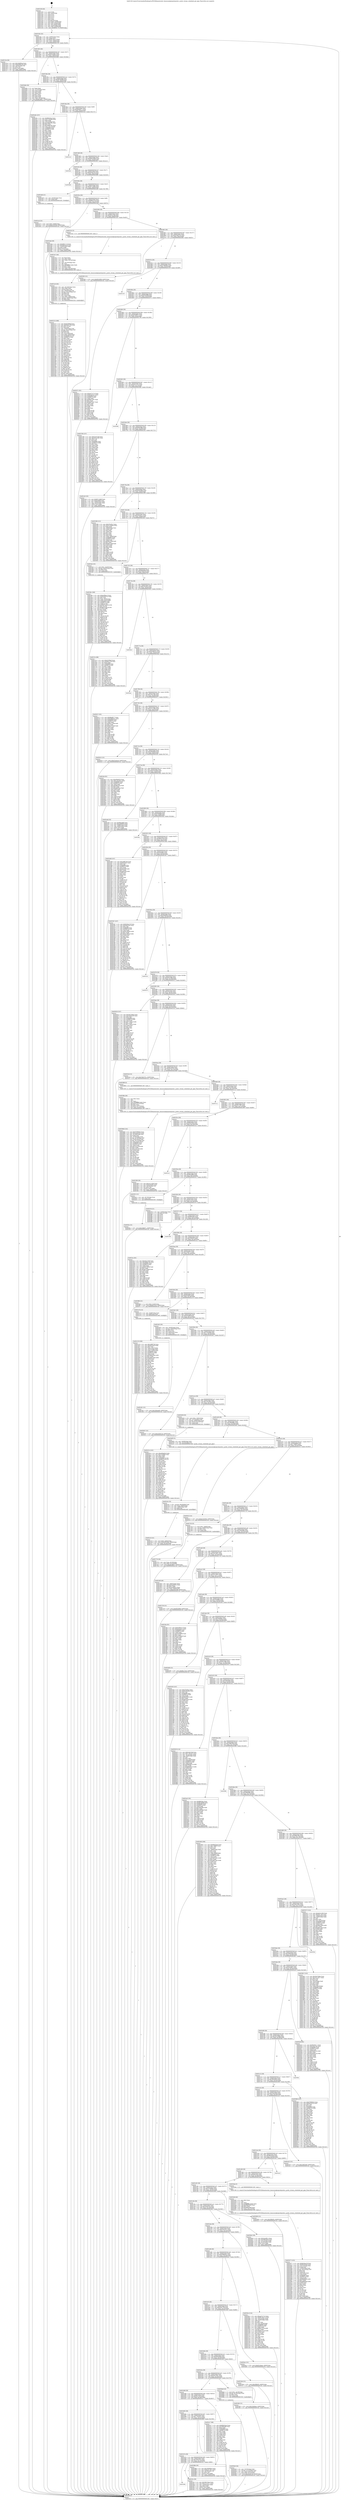 digraph "0x401530" {
  label = "0x401530 (/mnt/c/Users/mathe/Desktop/tcc/POCII/binaries/extr_linuxsoundpcipcxhrpcxhr.c_pcxhr_stream_scheduled_get_pipe_Final-ollvm.out::main(0))"
  labelloc = "t"
  node[shape=record]

  Entry [label="",width=0.3,height=0.3,shape=circle,fillcolor=black,style=filled]
  "0x401562" [label="{
     0x401562 [32]\l
     | [instrs]\l
     &nbsp;&nbsp;0x401562 \<+6\>: mov -0x90(%rbp),%eax\l
     &nbsp;&nbsp;0x401568 \<+2\>: mov %eax,%ecx\l
     &nbsp;&nbsp;0x40156a \<+6\>: sub $0x807eba73,%ecx\l
     &nbsp;&nbsp;0x401570 \<+6\>: mov %eax,-0x94(%rbp)\l
     &nbsp;&nbsp;0x401576 \<+6\>: mov %ecx,-0x98(%rbp)\l
     &nbsp;&nbsp;0x40157c \<+6\>: je 000000000040213e \<main+0xc0e\>\l
  }"]
  "0x40213e" [label="{
     0x40213e [30]\l
     | [instrs]\l
     &nbsp;&nbsp;0x40213e \<+5\>: mov $0x18c883ea,%eax\l
     &nbsp;&nbsp;0x402143 \<+5\>: mov $0xb369dc39,%ecx\l
     &nbsp;&nbsp;0x402148 \<+3\>: mov -0x2b(%rbp),%dl\l
     &nbsp;&nbsp;0x40214b \<+3\>: test $0x1,%dl\l
     &nbsp;&nbsp;0x40214e \<+3\>: cmovne %ecx,%eax\l
     &nbsp;&nbsp;0x402151 \<+6\>: mov %eax,-0x90(%rbp)\l
     &nbsp;&nbsp;0x402157 \<+5\>: jmp 00000000004031fe \<main+0x1cce\>\l
  }"]
  "0x401582" [label="{
     0x401582 [28]\l
     | [instrs]\l
     &nbsp;&nbsp;0x401582 \<+5\>: jmp 0000000000401587 \<main+0x57\>\l
     &nbsp;&nbsp;0x401587 \<+6\>: mov -0x94(%rbp),%eax\l
     &nbsp;&nbsp;0x40158d \<+5\>: sub $0x82c5babc,%eax\l
     &nbsp;&nbsp;0x401592 \<+6\>: mov %eax,-0x9c(%rbp)\l
     &nbsp;&nbsp;0x401598 \<+6\>: je 0000000000402bdb \<main+0x16ab\>\l
  }"]
  Exit [label="",width=0.3,height=0.3,shape=circle,fillcolor=black,style=filled,peripheries=2]
  "0x402bdb" [label="{
     0x402bdb [36]\l
     | [instrs]\l
     &nbsp;&nbsp;0x402bdb \<+2\>: xor %eax,%eax\l
     &nbsp;&nbsp;0x402bdd \<+3\>: mov -0x74(%rbp),%ecx\l
     &nbsp;&nbsp;0x402be0 \<+2\>: mov %eax,%edx\l
     &nbsp;&nbsp;0x402be2 \<+2\>: sub %ecx,%edx\l
     &nbsp;&nbsp;0x402be4 \<+2\>: mov %eax,%ecx\l
     &nbsp;&nbsp;0x402be6 \<+3\>: sub $0x1,%ecx\l
     &nbsp;&nbsp;0x402be9 \<+2\>: add %ecx,%edx\l
     &nbsp;&nbsp;0x402beb \<+2\>: sub %edx,%eax\l
     &nbsp;&nbsp;0x402bed \<+3\>: mov %eax,-0x74(%rbp)\l
     &nbsp;&nbsp;0x402bf0 \<+10\>: movl $0xa8198677,-0x90(%rbp)\l
     &nbsp;&nbsp;0x402bfa \<+5\>: jmp 00000000004031fe \<main+0x1cce\>\l
  }"]
  "0x40159e" [label="{
     0x40159e [28]\l
     | [instrs]\l
     &nbsp;&nbsp;0x40159e \<+5\>: jmp 00000000004015a3 \<main+0x73\>\l
     &nbsp;&nbsp;0x4015a3 \<+6\>: mov -0x94(%rbp),%eax\l
     &nbsp;&nbsp;0x4015a9 \<+5\>: sub $0x8876dd9f,%eax\l
     &nbsp;&nbsp;0x4015ae \<+6\>: mov %eax,-0xa0(%rbp)\l
     &nbsp;&nbsp;0x4015b4 \<+6\>: je 0000000000402a9c \<main+0x156c\>\l
  }"]
  "0x402f2e" [label="{
     0x402f2e [15]\l
     | [instrs]\l
     &nbsp;&nbsp;0x402f2e \<+10\>: movl $0x53db671,-0x90(%rbp)\l
     &nbsp;&nbsp;0x402f38 \<+5\>: jmp 00000000004031fe \<main+0x1cce\>\l
  }"]
  "0x402a9c" [label="{
     0x402a9c [107]\l
     | [instrs]\l
     &nbsp;&nbsp;0x402a9c \<+5\>: mov $0xffd45dec,%eax\l
     &nbsp;&nbsp;0x402aa1 \<+5\>: mov $0x112fac68,%ecx\l
     &nbsp;&nbsp;0x402aa6 \<+2\>: xor %edx,%edx\l
     &nbsp;&nbsp;0x402aa8 \<+3\>: mov -0x7c(%rbp),%esi\l
     &nbsp;&nbsp;0x402aab \<+6\>: add $0x29bde781,%esi\l
     &nbsp;&nbsp;0x402ab1 \<+3\>: add $0x1,%esi\l
     &nbsp;&nbsp;0x402ab4 \<+6\>: sub $0x29bde781,%esi\l
     &nbsp;&nbsp;0x402aba \<+3\>: mov %esi,-0x7c(%rbp)\l
     &nbsp;&nbsp;0x402abd \<+7\>: mov 0x406060,%esi\l
     &nbsp;&nbsp;0x402ac4 \<+7\>: mov 0x406070,%edi\l
     &nbsp;&nbsp;0x402acb \<+3\>: sub $0x1,%edx\l
     &nbsp;&nbsp;0x402ace \<+3\>: mov %esi,%r8d\l
     &nbsp;&nbsp;0x402ad1 \<+3\>: add %edx,%r8d\l
     &nbsp;&nbsp;0x402ad4 \<+4\>: imul %r8d,%esi\l
     &nbsp;&nbsp;0x402ad8 \<+3\>: and $0x1,%esi\l
     &nbsp;&nbsp;0x402adb \<+3\>: cmp $0x0,%esi\l
     &nbsp;&nbsp;0x402ade \<+4\>: sete %r9b\l
     &nbsp;&nbsp;0x402ae2 \<+3\>: cmp $0xa,%edi\l
     &nbsp;&nbsp;0x402ae5 \<+4\>: setl %r10b\l
     &nbsp;&nbsp;0x402ae9 \<+3\>: mov %r9b,%r11b\l
     &nbsp;&nbsp;0x402aec \<+3\>: and %r10b,%r11b\l
     &nbsp;&nbsp;0x402aef \<+3\>: xor %r10b,%r9b\l
     &nbsp;&nbsp;0x402af2 \<+3\>: or %r9b,%r11b\l
     &nbsp;&nbsp;0x402af5 \<+4\>: test $0x1,%r11b\l
     &nbsp;&nbsp;0x402af9 \<+3\>: cmovne %ecx,%eax\l
     &nbsp;&nbsp;0x402afc \<+6\>: mov %eax,-0x90(%rbp)\l
     &nbsp;&nbsp;0x402b02 \<+5\>: jmp 00000000004031fe \<main+0x1cce\>\l
  }"]
  "0x4015ba" [label="{
     0x4015ba [28]\l
     | [instrs]\l
     &nbsp;&nbsp;0x4015ba \<+5\>: jmp 00000000004015bf \<main+0x8f\>\l
     &nbsp;&nbsp;0x4015bf \<+6\>: mov -0x94(%rbp),%eax\l
     &nbsp;&nbsp;0x4015c5 \<+5\>: sub $0x88af4b77,%eax\l
     &nbsp;&nbsp;0x4015ca \<+6\>: mov %eax,-0xa4(%rbp)\l
     &nbsp;&nbsp;0x4015d0 \<+6\>: je 00000000004031a2 \<main+0x1c72\>\l
  }"]
  "0x402d7a" [label="{
     0x402d7a [142]\l
     | [instrs]\l
     &nbsp;&nbsp;0x402d7a \<+5\>: mov $0xe09ebf2d,%edx\l
     &nbsp;&nbsp;0x402d7f \<+5\>: mov $0x223ef062,%esi\l
     &nbsp;&nbsp;0x402d84 \<+3\>: mov $0x1,%r8b\l
     &nbsp;&nbsp;0x402d87 \<+3\>: xor %r9d,%r9d\l
     &nbsp;&nbsp;0x402d8a \<+8\>: mov 0x406060,%r10d\l
     &nbsp;&nbsp;0x402d92 \<+8\>: mov 0x406070,%r11d\l
     &nbsp;&nbsp;0x402d9a \<+4\>: sub $0x1,%r9d\l
     &nbsp;&nbsp;0x402d9e \<+3\>: mov %r10d,%ebx\l
     &nbsp;&nbsp;0x402da1 \<+3\>: add %r9d,%ebx\l
     &nbsp;&nbsp;0x402da4 \<+4\>: imul %ebx,%r10d\l
     &nbsp;&nbsp;0x402da8 \<+4\>: and $0x1,%r10d\l
     &nbsp;&nbsp;0x402dac \<+4\>: cmp $0x0,%r10d\l
     &nbsp;&nbsp;0x402db0 \<+4\>: sete %r14b\l
     &nbsp;&nbsp;0x402db4 \<+4\>: cmp $0xa,%r11d\l
     &nbsp;&nbsp;0x402db8 \<+4\>: setl %r15b\l
     &nbsp;&nbsp;0x402dbc \<+3\>: mov %r14b,%r12b\l
     &nbsp;&nbsp;0x402dbf \<+4\>: xor $0xff,%r12b\l
     &nbsp;&nbsp;0x402dc3 \<+3\>: mov %r15b,%r13b\l
     &nbsp;&nbsp;0x402dc6 \<+4\>: xor $0xff,%r13b\l
     &nbsp;&nbsp;0x402dca \<+4\>: xor $0x1,%r8b\l
     &nbsp;&nbsp;0x402dce \<+3\>: mov %r12b,%al\l
     &nbsp;&nbsp;0x402dd1 \<+2\>: and $0xff,%al\l
     &nbsp;&nbsp;0x402dd3 \<+3\>: and %r8b,%r14b\l
     &nbsp;&nbsp;0x402dd6 \<+3\>: mov %r13b,%cl\l
     &nbsp;&nbsp;0x402dd9 \<+3\>: and $0xff,%cl\l
     &nbsp;&nbsp;0x402ddc \<+3\>: and %r8b,%r15b\l
     &nbsp;&nbsp;0x402ddf \<+3\>: or %r14b,%al\l
     &nbsp;&nbsp;0x402de2 \<+3\>: or %r15b,%cl\l
     &nbsp;&nbsp;0x402de5 \<+2\>: xor %cl,%al\l
     &nbsp;&nbsp;0x402de7 \<+3\>: or %r13b,%r12b\l
     &nbsp;&nbsp;0x402dea \<+4\>: xor $0xff,%r12b\l
     &nbsp;&nbsp;0x402dee \<+4\>: or $0x1,%r8b\l
     &nbsp;&nbsp;0x402df2 \<+3\>: and %r8b,%r12b\l
     &nbsp;&nbsp;0x402df5 \<+3\>: or %r12b,%al\l
     &nbsp;&nbsp;0x402df8 \<+2\>: test $0x1,%al\l
     &nbsp;&nbsp;0x402dfa \<+3\>: cmovne %esi,%edx\l
     &nbsp;&nbsp;0x402dfd \<+6\>: mov %edx,-0x90(%rbp)\l
     &nbsp;&nbsp;0x402e03 \<+5\>: jmp 00000000004031fe \<main+0x1cce\>\l
  }"]
  "0x4031a2" [label="{
     0x4031a2\l
  }", style=dashed]
  "0x4015d6" [label="{
     0x4015d6 [28]\l
     | [instrs]\l
     &nbsp;&nbsp;0x4015d6 \<+5\>: jmp 00000000004015db \<main+0xab\>\l
     &nbsp;&nbsp;0x4015db \<+6\>: mov -0x94(%rbp),%eax\l
     &nbsp;&nbsp;0x4015e1 \<+5\>: sub $0x89e35608,%eax\l
     &nbsp;&nbsp;0x4015e6 \<+6\>: mov %eax,-0xa8(%rbp)\l
     &nbsp;&nbsp;0x4015ec \<+6\>: je 0000000000402f4c \<main+0x1a1c\>\l
  }"]
  "0x402cc4" [label="{
     0x402cc4 [25]\l
     | [instrs]\l
     &nbsp;&nbsp;0x402cc4 \<+10\>: movl $0x0,-0x88(%rbp)\l
     &nbsp;&nbsp;0x402cce \<+10\>: movl $0xd1353504,-0x90(%rbp)\l
     &nbsp;&nbsp;0x402cd8 \<+5\>: jmp 00000000004031fe \<main+0x1cce\>\l
  }"]
  "0x402f4c" [label="{
     0x402f4c\l
  }", style=dashed]
  "0x4015f2" [label="{
     0x4015f2 [28]\l
     | [instrs]\l
     &nbsp;&nbsp;0x4015f2 \<+5\>: jmp 00000000004015f7 \<main+0xc7\>\l
     &nbsp;&nbsp;0x4015f7 \<+6\>: mov -0x94(%rbp),%eax\l
     &nbsp;&nbsp;0x4015fd \<+5\>: sub $0x8e5bac18,%eax\l
     &nbsp;&nbsp;0x401602 \<+6\>: mov %eax,-0xac(%rbp)\l
     &nbsp;&nbsp;0x401608 \<+6\>: je 0000000000403084 \<main+0x1b54\>\l
  }"]
  "0x402c81" [label="{
     0x402c81 [15]\l
     | [instrs]\l
     &nbsp;&nbsp;0x402c81 \<+10\>: movl $0x1b0eaa60,-0x90(%rbp)\l
     &nbsp;&nbsp;0x402c8b \<+5\>: jmp 00000000004031fe \<main+0x1cce\>\l
  }"]
  "0x403084" [label="{
     0x403084\l
  }", style=dashed]
  "0x40160e" [label="{
     0x40160e [28]\l
     | [instrs]\l
     &nbsp;&nbsp;0x40160e \<+5\>: jmp 0000000000401613 \<main+0xe3\>\l
     &nbsp;&nbsp;0x401613 \<+6\>: mov -0x94(%rbp),%eax\l
     &nbsp;&nbsp;0x401619 \<+5\>: sub $0x8f113e89,%eax\l
     &nbsp;&nbsp;0x40161e \<+6\>: mov %eax,-0xb0(%rbp)\l
     &nbsp;&nbsp;0x401624 \<+6\>: je 0000000000402cb8 \<main+0x1788\>\l
  }"]
  "0x402c23" [label="{
     0x402c23 [31]\l
     | [instrs]\l
     &nbsp;&nbsp;0x402c23 \<+10\>: movl $0x0,-0x84(%rbp)\l
     &nbsp;&nbsp;0x402c2d \<+10\>: movl $0xb039109b,-0x90(%rbp)\l
     &nbsp;&nbsp;0x402c37 \<+6\>: mov %eax,-0x1d4(%rbp)\l
     &nbsp;&nbsp;0x402c3d \<+5\>: jmp 00000000004031fe \<main+0x1cce\>\l
  }"]
  "0x402cb8" [label="{
     0x402cb8 [12]\l
     | [instrs]\l
     &nbsp;&nbsp;0x402cb8 \<+4\>: mov -0x58(%rbp),%rax\l
     &nbsp;&nbsp;0x402cbc \<+3\>: mov %rax,%rdi\l
     &nbsp;&nbsp;0x402cbf \<+5\>: call 0000000000401030 \<free@plt\>\l
     | [calls]\l
     &nbsp;&nbsp;0x401030 \{1\} (unknown)\l
  }"]
  "0x40162a" [label="{
     0x40162a [28]\l
     | [instrs]\l
     &nbsp;&nbsp;0x40162a \<+5\>: jmp 000000000040162f \<main+0xff\>\l
     &nbsp;&nbsp;0x40162f \<+6\>: mov -0x94(%rbp),%eax\l
     &nbsp;&nbsp;0x401635 \<+5\>: sub $0x8f63e776,%eax\l
     &nbsp;&nbsp;0x40163a \<+6\>: mov %eax,-0xb4(%rbp)\l
     &nbsp;&nbsp;0x401640 \<+6\>: je 0000000000401da4 \<main+0x874\>\l
  }"]
  "0x402c0c" [label="{
     0x402c0c [23]\l
     | [instrs]\l
     &nbsp;&nbsp;0x402c0c \<+10\>: movabs $0x4040b6,%rdi\l
     &nbsp;&nbsp;0x402c16 \<+3\>: mov %eax,-0x80(%rbp)\l
     &nbsp;&nbsp;0x402c19 \<+3\>: mov -0x80(%rbp),%esi\l
     &nbsp;&nbsp;0x402c1c \<+2\>: mov $0x0,%al\l
     &nbsp;&nbsp;0x402c1e \<+5\>: call 0000000000401040 \<printf@plt\>\l
     | [calls]\l
     &nbsp;&nbsp;0x401040 \{1\} (unknown)\l
  }"]
  "0x401da4" [label="{
     0x401da4 [30]\l
     | [instrs]\l
     &nbsp;&nbsp;0x401da4 \<+5\>: mov $0xd90557cf,%eax\l
     &nbsp;&nbsp;0x401da9 \<+5\>: mov $0x49b3aca0,%ecx\l
     &nbsp;&nbsp;0x401dae \<+3\>: mov -0x34(%rbp),%edx\l
     &nbsp;&nbsp;0x401db1 \<+3\>: cmp $0x2,%edx\l
     &nbsp;&nbsp;0x401db4 \<+3\>: cmovne %ecx,%eax\l
     &nbsp;&nbsp;0x401db7 \<+6\>: mov %eax,-0x90(%rbp)\l
     &nbsp;&nbsp;0x401dbd \<+5\>: jmp 00000000004031fe \<main+0x1cce\>\l
  }"]
  "0x401646" [label="{
     0x401646 [28]\l
     | [instrs]\l
     &nbsp;&nbsp;0x401646 \<+5\>: jmp 000000000040164b \<main+0x11b\>\l
     &nbsp;&nbsp;0x40164b \<+6\>: mov -0x94(%rbp),%eax\l
     &nbsp;&nbsp;0x401651 \<+5\>: sub $0x8fa5c7da,%eax\l
     &nbsp;&nbsp;0x401656 \<+6\>: mov %eax,-0xb8(%rbp)\l
     &nbsp;&nbsp;0x40165c \<+6\>: je 00000000004021b2 \<main+0xc82\>\l
  }"]
  "0x4031fe" [label="{
     0x4031fe [5]\l
     | [instrs]\l
     &nbsp;&nbsp;0x4031fe \<+5\>: jmp 0000000000401562 \<main+0x32\>\l
  }"]
  "0x401530" [label="{
     0x401530 [50]\l
     | [instrs]\l
     &nbsp;&nbsp;0x401530 \<+1\>: push %rbp\l
     &nbsp;&nbsp;0x401531 \<+3\>: mov %rsp,%rbp\l
     &nbsp;&nbsp;0x401534 \<+2\>: push %r15\l
     &nbsp;&nbsp;0x401536 \<+2\>: push %r14\l
     &nbsp;&nbsp;0x401538 \<+2\>: push %r13\l
     &nbsp;&nbsp;0x40153a \<+2\>: push %r12\l
     &nbsp;&nbsp;0x40153c \<+1\>: push %rbx\l
     &nbsp;&nbsp;0x40153d \<+7\>: sub $0x1c8,%rsp\l
     &nbsp;&nbsp;0x401544 \<+7\>: movl $0x0,-0x38(%rbp)\l
     &nbsp;&nbsp;0x40154b \<+3\>: mov %edi,-0x3c(%rbp)\l
     &nbsp;&nbsp;0x40154e \<+4\>: mov %rsi,-0x48(%rbp)\l
     &nbsp;&nbsp;0x401552 \<+3\>: mov -0x3c(%rbp),%edi\l
     &nbsp;&nbsp;0x401555 \<+3\>: mov %edi,-0x34(%rbp)\l
     &nbsp;&nbsp;0x401558 \<+10\>: movl $0x8f63e776,-0x90(%rbp)\l
  }"]
  "0x4029b6" [label="{
     0x4029b6 [124]\l
     | [instrs]\l
     &nbsp;&nbsp;0x4029b6 \<+5\>: mov $0x976884b3,%ecx\l
     &nbsp;&nbsp;0x4029bb \<+5\>: mov $0x42da24c6,%edx\l
     &nbsp;&nbsp;0x4029c0 \<+6\>: mov -0x1d0(%rbp),%esi\l
     &nbsp;&nbsp;0x4029c6 \<+3\>: imul %eax,%esi\l
     &nbsp;&nbsp;0x4029c9 \<+4\>: mov -0x70(%rbp),%rdi\l
     &nbsp;&nbsp;0x4029cd \<+4\>: movslq -0x74(%rbp),%r8\l
     &nbsp;&nbsp;0x4029d1 \<+4\>: mov (%rdi,%r8,8),%rdi\l
     &nbsp;&nbsp;0x4029d5 \<+4\>: movslq -0x7c(%rbp),%r8\l
     &nbsp;&nbsp;0x4029d9 \<+4\>: mov %esi,(%rdi,%r8,4)\l
     &nbsp;&nbsp;0x4029dd \<+7\>: mov 0x406060,%eax\l
     &nbsp;&nbsp;0x4029e4 \<+7\>: mov 0x406070,%esi\l
     &nbsp;&nbsp;0x4029eb \<+3\>: mov %eax,%r9d\l
     &nbsp;&nbsp;0x4029ee \<+7\>: add $0x1252c1ff,%r9d\l
     &nbsp;&nbsp;0x4029f5 \<+4\>: sub $0x1,%r9d\l
     &nbsp;&nbsp;0x4029f9 \<+7\>: sub $0x1252c1ff,%r9d\l
     &nbsp;&nbsp;0x402a00 \<+4\>: imul %r9d,%eax\l
     &nbsp;&nbsp;0x402a04 \<+3\>: and $0x1,%eax\l
     &nbsp;&nbsp;0x402a07 \<+3\>: cmp $0x0,%eax\l
     &nbsp;&nbsp;0x402a0a \<+4\>: sete %r10b\l
     &nbsp;&nbsp;0x402a0e \<+3\>: cmp $0xa,%esi\l
     &nbsp;&nbsp;0x402a11 \<+4\>: setl %r11b\l
     &nbsp;&nbsp;0x402a15 \<+3\>: mov %r10b,%bl\l
     &nbsp;&nbsp;0x402a18 \<+3\>: and %r11b,%bl\l
     &nbsp;&nbsp;0x402a1b \<+3\>: xor %r11b,%r10b\l
     &nbsp;&nbsp;0x402a1e \<+3\>: or %r10b,%bl\l
     &nbsp;&nbsp;0x402a21 \<+3\>: test $0x1,%bl\l
     &nbsp;&nbsp;0x402a24 \<+3\>: cmovne %edx,%ecx\l
     &nbsp;&nbsp;0x402a27 \<+6\>: mov %ecx,-0x90(%rbp)\l
     &nbsp;&nbsp;0x402a2d \<+5\>: jmp 00000000004031fe \<main+0x1cce\>\l
  }"]
  "0x4021b2" [label="{
     0x4021b2 [5]\l
     | [instrs]\l
     &nbsp;&nbsp;0x4021b2 \<+5\>: call 0000000000401160 \<next_i\>\l
     | [calls]\l
     &nbsp;&nbsp;0x401160 \{1\} (/mnt/c/Users/mathe/Desktop/tcc/POCII/binaries/extr_linuxsoundpcipcxhrpcxhr.c_pcxhr_stream_scheduled_get_pipe_Final-ollvm.out::next_i)\l
  }"]
  "0x401662" [label="{
     0x401662 [28]\l
     | [instrs]\l
     &nbsp;&nbsp;0x401662 \<+5\>: jmp 0000000000401667 \<main+0x137\>\l
     &nbsp;&nbsp;0x401667 \<+6\>: mov -0x94(%rbp),%eax\l
     &nbsp;&nbsp;0x40166d \<+5\>: sub $0x92de67a2,%eax\l
     &nbsp;&nbsp;0x401672 \<+6\>: mov %eax,-0xbc(%rbp)\l
     &nbsp;&nbsp;0x401678 \<+6\>: je 0000000000402062 \<main+0xb32\>\l
  }"]
  "0x40298e" [label="{
     0x40298e [40]\l
     | [instrs]\l
     &nbsp;&nbsp;0x40298e \<+5\>: mov $0x2,%ecx\l
     &nbsp;&nbsp;0x402993 \<+1\>: cltd\l
     &nbsp;&nbsp;0x402994 \<+2\>: idiv %ecx\l
     &nbsp;&nbsp;0x402996 \<+6\>: imul $0xfffffffe,%edx,%ecx\l
     &nbsp;&nbsp;0x40299c \<+6\>: add $0x51c5f779,%ecx\l
     &nbsp;&nbsp;0x4029a2 \<+3\>: add $0x1,%ecx\l
     &nbsp;&nbsp;0x4029a5 \<+6\>: sub $0x51c5f779,%ecx\l
     &nbsp;&nbsp;0x4029ab \<+6\>: mov %ecx,-0x1d0(%rbp)\l
     &nbsp;&nbsp;0x4029b1 \<+5\>: call 0000000000401160 \<next_i\>\l
     | [calls]\l
     &nbsp;&nbsp;0x401160 \{1\} (/mnt/c/Users/mathe/Desktop/tcc/POCII/binaries/extr_linuxsoundpcipcxhrpcxhr.c_pcxhr_stream_scheduled_get_pipe_Final-ollvm.out::next_i)\l
  }"]
  "0x402062" [label="{
     0x402062 [15]\l
     | [instrs]\l
     &nbsp;&nbsp;0x402062 \<+10\>: movl $0x9f35099f,-0x90(%rbp)\l
     &nbsp;&nbsp;0x40206c \<+5\>: jmp 00000000004031fe \<main+0x1cce\>\l
  }"]
  "0x40167e" [label="{
     0x40167e [28]\l
     | [instrs]\l
     &nbsp;&nbsp;0x40167e \<+5\>: jmp 0000000000401683 \<main+0x153\>\l
     &nbsp;&nbsp;0x401683 \<+6\>: mov -0x94(%rbp),%eax\l
     &nbsp;&nbsp;0x401689 \<+5\>: sub $0x976884b3,%eax\l
     &nbsp;&nbsp;0x40168e \<+6\>: mov %eax,-0xc0(%rbp)\l
     &nbsp;&nbsp;0x401694 \<+6\>: je 0000000000403129 \<main+0x1bf9\>\l
  }"]
  "0x4028c0" [label="{
     0x4028c0 [34]\l
     | [instrs]\l
     &nbsp;&nbsp;0x4028c0 \<+4\>: mov -0x70(%rbp),%rdi\l
     &nbsp;&nbsp;0x4028c4 \<+4\>: movslq -0x74(%rbp),%rcx\l
     &nbsp;&nbsp;0x4028c8 \<+4\>: mov %rax,(%rdi,%rcx,8)\l
     &nbsp;&nbsp;0x4028cc \<+7\>: movl $0x0,-0x7c(%rbp)\l
     &nbsp;&nbsp;0x4028d3 \<+10\>: movl $0x5428313a,-0x90(%rbp)\l
     &nbsp;&nbsp;0x4028dd \<+5\>: jmp 00000000004031fe \<main+0x1cce\>\l
  }"]
  "0x403129" [label="{
     0x403129\l
  }", style=dashed]
  "0x40169a" [label="{
     0x40169a [28]\l
     | [instrs]\l
     &nbsp;&nbsp;0x40169a \<+5\>: jmp 000000000040169f \<main+0x16f\>\l
     &nbsp;&nbsp;0x40169f \<+6\>: mov -0x94(%rbp),%eax\l
     &nbsp;&nbsp;0x4016a5 \<+5\>: sub $0x9f35099f,%eax\l
     &nbsp;&nbsp;0x4016aa \<+6\>: mov %eax,-0xc4(%rbp)\l
     &nbsp;&nbsp;0x4016b0 \<+6\>: je 0000000000402071 \<main+0xb41\>\l
  }"]
  "0x402776" [label="{
     0x402776 [26]\l
     | [instrs]\l
     &nbsp;&nbsp;0x402776 \<+4\>: mov %rax,-0x70(%rbp)\l
     &nbsp;&nbsp;0x40277a \<+7\>: movl $0x0,-0x74(%rbp)\l
     &nbsp;&nbsp;0x402781 \<+10\>: movl $0xa8198677,-0x90(%rbp)\l
     &nbsp;&nbsp;0x40278b \<+5\>: jmp 00000000004031fe \<main+0x1cce\>\l
  }"]
  "0x402071" [label="{
     0x402071 [91]\l
     | [instrs]\l
     &nbsp;&nbsp;0x402071 \<+5\>: mov $0xae37a715,%eax\l
     &nbsp;&nbsp;0x402076 \<+5\>: mov $0x61be2ca7,%ecx\l
     &nbsp;&nbsp;0x40207b \<+7\>: mov 0x406060,%edx\l
     &nbsp;&nbsp;0x402082 \<+7\>: mov 0x406070,%esi\l
     &nbsp;&nbsp;0x402089 \<+2\>: mov %edx,%edi\l
     &nbsp;&nbsp;0x40208b \<+6\>: add $0x8dd72c67,%edi\l
     &nbsp;&nbsp;0x402091 \<+3\>: sub $0x1,%edi\l
     &nbsp;&nbsp;0x402094 \<+6\>: sub $0x8dd72c67,%edi\l
     &nbsp;&nbsp;0x40209a \<+3\>: imul %edi,%edx\l
     &nbsp;&nbsp;0x40209d \<+3\>: and $0x1,%edx\l
     &nbsp;&nbsp;0x4020a0 \<+3\>: cmp $0x0,%edx\l
     &nbsp;&nbsp;0x4020a3 \<+4\>: sete %r8b\l
     &nbsp;&nbsp;0x4020a7 \<+3\>: cmp $0xa,%esi\l
     &nbsp;&nbsp;0x4020aa \<+4\>: setl %r9b\l
     &nbsp;&nbsp;0x4020ae \<+3\>: mov %r8b,%r10b\l
     &nbsp;&nbsp;0x4020b1 \<+3\>: and %r9b,%r10b\l
     &nbsp;&nbsp;0x4020b4 \<+3\>: xor %r9b,%r8b\l
     &nbsp;&nbsp;0x4020b7 \<+3\>: or %r8b,%r10b\l
     &nbsp;&nbsp;0x4020ba \<+4\>: test $0x1,%r10b\l
     &nbsp;&nbsp;0x4020be \<+3\>: cmovne %ecx,%eax\l
     &nbsp;&nbsp;0x4020c1 \<+6\>: mov %eax,-0x90(%rbp)\l
     &nbsp;&nbsp;0x4020c7 \<+5\>: jmp 00000000004031fe \<main+0x1cce\>\l
  }"]
  "0x4016b6" [label="{
     0x4016b6 [28]\l
     | [instrs]\l
     &nbsp;&nbsp;0x4016b6 \<+5\>: jmp 00000000004016bb \<main+0x18b\>\l
     &nbsp;&nbsp;0x4016bb \<+6\>: mov -0x94(%rbp),%eax\l
     &nbsp;&nbsp;0x4016c1 \<+5\>: sub $0xa8198677,%eax\l
     &nbsp;&nbsp;0x4016c6 \<+6\>: mov %eax,-0xc8(%rbp)\l
     &nbsp;&nbsp;0x4016cc \<+6\>: je 0000000000402790 \<main+0x1260\>\l
  }"]
  "0x402477" [label="{
     0x402477 [125]\l
     | [instrs]\l
     &nbsp;&nbsp;0x402477 \<+5\>: mov $0x8e5bac18,%ecx\l
     &nbsp;&nbsp;0x40247c \<+5\>: mov $0x6b5b5fe8,%edx\l
     &nbsp;&nbsp;0x402481 \<+6\>: mov -0x1cc(%rbp),%esi\l
     &nbsp;&nbsp;0x402487 \<+3\>: imul %eax,%esi\l
     &nbsp;&nbsp;0x40248a \<+4\>: mov -0x58(%rbp),%rdi\l
     &nbsp;&nbsp;0x40248e \<+4\>: movslq -0x5c(%rbp),%r8\l
     &nbsp;&nbsp;0x402492 \<+4\>: shl $0x4,%r8\l
     &nbsp;&nbsp;0x402496 \<+3\>: add %r8,%rdi\l
     &nbsp;&nbsp;0x402499 \<+4\>: mov 0x8(%rdi),%rdi\l
     &nbsp;&nbsp;0x40249d \<+2\>: mov %esi,(%rdi)\l
     &nbsp;&nbsp;0x40249f \<+7\>: mov 0x406060,%eax\l
     &nbsp;&nbsp;0x4024a6 \<+7\>: mov 0x406070,%esi\l
     &nbsp;&nbsp;0x4024ad \<+3\>: mov %eax,%r9d\l
     &nbsp;&nbsp;0x4024b0 \<+7\>: sub $0xe86b6ef9,%r9d\l
     &nbsp;&nbsp;0x4024b7 \<+4\>: sub $0x1,%r9d\l
     &nbsp;&nbsp;0x4024bb \<+7\>: add $0xe86b6ef9,%r9d\l
     &nbsp;&nbsp;0x4024c2 \<+4\>: imul %r9d,%eax\l
     &nbsp;&nbsp;0x4024c6 \<+3\>: and $0x1,%eax\l
     &nbsp;&nbsp;0x4024c9 \<+3\>: cmp $0x0,%eax\l
     &nbsp;&nbsp;0x4024cc \<+4\>: sete %r10b\l
     &nbsp;&nbsp;0x4024d0 \<+3\>: cmp $0xa,%esi\l
     &nbsp;&nbsp;0x4024d3 \<+4\>: setl %r11b\l
     &nbsp;&nbsp;0x4024d7 \<+3\>: mov %r10b,%bl\l
     &nbsp;&nbsp;0x4024da \<+3\>: and %r11b,%bl\l
     &nbsp;&nbsp;0x4024dd \<+3\>: xor %r11b,%r10b\l
     &nbsp;&nbsp;0x4024e0 \<+3\>: or %r10b,%bl\l
     &nbsp;&nbsp;0x4024e3 \<+3\>: test $0x1,%bl\l
     &nbsp;&nbsp;0x4024e6 \<+3\>: cmovne %edx,%ecx\l
     &nbsp;&nbsp;0x4024e9 \<+6\>: mov %ecx,-0x90(%rbp)\l
     &nbsp;&nbsp;0x4024ef \<+5\>: jmp 00000000004031fe \<main+0x1cce\>\l
  }"]
  "0x402790" [label="{
     0x402790 [137]\l
     | [instrs]\l
     &nbsp;&nbsp;0x402790 \<+5\>: mov $0xf1cb518d,%eax\l
     &nbsp;&nbsp;0x402795 \<+5\>: mov $0x297a7e85,%ecx\l
     &nbsp;&nbsp;0x40279a \<+2\>: mov $0x1,%dl\l
     &nbsp;&nbsp;0x40279c \<+2\>: xor %esi,%esi\l
     &nbsp;&nbsp;0x40279e \<+7\>: mov 0x406060,%edi\l
     &nbsp;&nbsp;0x4027a5 \<+8\>: mov 0x406070,%r8d\l
     &nbsp;&nbsp;0x4027ad \<+3\>: sub $0x1,%esi\l
     &nbsp;&nbsp;0x4027b0 \<+3\>: mov %edi,%r9d\l
     &nbsp;&nbsp;0x4027b3 \<+3\>: add %esi,%r9d\l
     &nbsp;&nbsp;0x4027b6 \<+4\>: imul %r9d,%edi\l
     &nbsp;&nbsp;0x4027ba \<+3\>: and $0x1,%edi\l
     &nbsp;&nbsp;0x4027bd \<+3\>: cmp $0x0,%edi\l
     &nbsp;&nbsp;0x4027c0 \<+4\>: sete %r10b\l
     &nbsp;&nbsp;0x4027c4 \<+4\>: cmp $0xa,%r8d\l
     &nbsp;&nbsp;0x4027c8 \<+4\>: setl %r11b\l
     &nbsp;&nbsp;0x4027cc \<+3\>: mov %r10b,%bl\l
     &nbsp;&nbsp;0x4027cf \<+3\>: xor $0xff,%bl\l
     &nbsp;&nbsp;0x4027d2 \<+3\>: mov %r11b,%r14b\l
     &nbsp;&nbsp;0x4027d5 \<+4\>: xor $0xff,%r14b\l
     &nbsp;&nbsp;0x4027d9 \<+3\>: xor $0x1,%dl\l
     &nbsp;&nbsp;0x4027dc \<+3\>: mov %bl,%r15b\l
     &nbsp;&nbsp;0x4027df \<+4\>: and $0xff,%r15b\l
     &nbsp;&nbsp;0x4027e3 \<+3\>: and %dl,%r10b\l
     &nbsp;&nbsp;0x4027e6 \<+3\>: mov %r14b,%r12b\l
     &nbsp;&nbsp;0x4027e9 \<+4\>: and $0xff,%r12b\l
     &nbsp;&nbsp;0x4027ed \<+3\>: and %dl,%r11b\l
     &nbsp;&nbsp;0x4027f0 \<+3\>: or %r10b,%r15b\l
     &nbsp;&nbsp;0x4027f3 \<+3\>: or %r11b,%r12b\l
     &nbsp;&nbsp;0x4027f6 \<+3\>: xor %r12b,%r15b\l
     &nbsp;&nbsp;0x4027f9 \<+3\>: or %r14b,%bl\l
     &nbsp;&nbsp;0x4027fc \<+3\>: xor $0xff,%bl\l
     &nbsp;&nbsp;0x4027ff \<+3\>: or $0x1,%dl\l
     &nbsp;&nbsp;0x402802 \<+2\>: and %dl,%bl\l
     &nbsp;&nbsp;0x402804 \<+3\>: or %bl,%r15b\l
     &nbsp;&nbsp;0x402807 \<+4\>: test $0x1,%r15b\l
     &nbsp;&nbsp;0x40280b \<+3\>: cmovne %ecx,%eax\l
     &nbsp;&nbsp;0x40280e \<+6\>: mov %eax,-0x90(%rbp)\l
     &nbsp;&nbsp;0x402814 \<+5\>: jmp 00000000004031fe \<main+0x1cce\>\l
  }"]
  "0x4016d2" [label="{
     0x4016d2 [28]\l
     | [instrs]\l
     &nbsp;&nbsp;0x4016d2 \<+5\>: jmp 00000000004016d7 \<main+0x1a7\>\l
     &nbsp;&nbsp;0x4016d7 \<+6\>: mov -0x94(%rbp),%eax\l
     &nbsp;&nbsp;0x4016dd \<+5\>: sub $0xae37a715,%eax\l
     &nbsp;&nbsp;0x4016e2 \<+6\>: mov %eax,-0xcc(%rbp)\l
     &nbsp;&nbsp;0x4016e8 \<+6\>: je 0000000000402fdb \<main+0x1aab\>\l
  }"]
  "0x40244f" [label="{
     0x40244f [40]\l
     | [instrs]\l
     &nbsp;&nbsp;0x40244f \<+5\>: mov $0x2,%ecx\l
     &nbsp;&nbsp;0x402454 \<+1\>: cltd\l
     &nbsp;&nbsp;0x402455 \<+2\>: idiv %ecx\l
     &nbsp;&nbsp;0x402457 \<+6\>: imul $0xfffffffe,%edx,%ecx\l
     &nbsp;&nbsp;0x40245d \<+6\>: sub $0x99bd2b60,%ecx\l
     &nbsp;&nbsp;0x402463 \<+3\>: add $0x1,%ecx\l
     &nbsp;&nbsp;0x402466 \<+6\>: add $0x99bd2b60,%ecx\l
     &nbsp;&nbsp;0x40246c \<+6\>: mov %ecx,-0x1cc(%rbp)\l
     &nbsp;&nbsp;0x402472 \<+5\>: call 0000000000401160 \<next_i\>\l
     | [calls]\l
     &nbsp;&nbsp;0x401160 \{1\} (/mnt/c/Users/mathe/Desktop/tcc/POCII/binaries/extr_linuxsoundpcipcxhrpcxhr.c_pcxhr_stream_scheduled_get_pipe_Final-ollvm.out::next_i)\l
  }"]
  "0x402fdb" [label="{
     0x402fdb\l
  }", style=dashed]
  "0x4016ee" [label="{
     0x4016ee [28]\l
     | [instrs]\l
     &nbsp;&nbsp;0x4016ee \<+5\>: jmp 00000000004016f3 \<main+0x1c3\>\l
     &nbsp;&nbsp;0x4016f3 \<+6\>: mov -0x94(%rbp),%eax\l
     &nbsp;&nbsp;0x4016f9 \<+5\>: sub $0xb039109b,%eax\l
     &nbsp;&nbsp;0x4016fe \<+6\>: mov %eax,-0xd0(%rbp)\l
     &nbsp;&nbsp;0x401704 \<+6\>: je 0000000000402c42 \<main+0x1712\>\l
  }"]
  "0x402215" [label="{
     0x402215 [168]\l
     | [instrs]\l
     &nbsp;&nbsp;0x402215 \<+5\>: mov $0xd55f9def,%ecx\l
     &nbsp;&nbsp;0x40221a \<+5\>: mov $0x63b4778f,%edx\l
     &nbsp;&nbsp;0x40221f \<+3\>: mov $0x1,%r10b\l
     &nbsp;&nbsp;0x402222 \<+2\>: xor %esi,%esi\l
     &nbsp;&nbsp;0x402224 \<+4\>: mov -0x58(%rbp),%rdi\l
     &nbsp;&nbsp;0x402228 \<+4\>: movslq -0x5c(%rbp),%r8\l
     &nbsp;&nbsp;0x40222c \<+4\>: shl $0x4,%r8\l
     &nbsp;&nbsp;0x402230 \<+3\>: add %r8,%rdi\l
     &nbsp;&nbsp;0x402233 \<+4\>: mov %rax,0x8(%rdi)\l
     &nbsp;&nbsp;0x402237 \<+7\>: movl $0x0,-0x64(%rbp)\l
     &nbsp;&nbsp;0x40223e \<+8\>: mov 0x406060,%r11d\l
     &nbsp;&nbsp;0x402246 \<+7\>: mov 0x406070,%ebx\l
     &nbsp;&nbsp;0x40224d \<+3\>: sub $0x1,%esi\l
     &nbsp;&nbsp;0x402250 \<+3\>: mov %r11d,%r14d\l
     &nbsp;&nbsp;0x402253 \<+3\>: add %esi,%r14d\l
     &nbsp;&nbsp;0x402256 \<+4\>: imul %r14d,%r11d\l
     &nbsp;&nbsp;0x40225a \<+4\>: and $0x1,%r11d\l
     &nbsp;&nbsp;0x40225e \<+4\>: cmp $0x0,%r11d\l
     &nbsp;&nbsp;0x402262 \<+4\>: sete %r15b\l
     &nbsp;&nbsp;0x402266 \<+3\>: cmp $0xa,%ebx\l
     &nbsp;&nbsp;0x402269 \<+4\>: setl %r12b\l
     &nbsp;&nbsp;0x40226d \<+3\>: mov %r15b,%r13b\l
     &nbsp;&nbsp;0x402270 \<+4\>: xor $0xff,%r13b\l
     &nbsp;&nbsp;0x402274 \<+3\>: mov %r12b,%al\l
     &nbsp;&nbsp;0x402277 \<+2\>: xor $0xff,%al\l
     &nbsp;&nbsp;0x402279 \<+4\>: xor $0x1,%r10b\l
     &nbsp;&nbsp;0x40227d \<+3\>: mov %r13b,%sil\l
     &nbsp;&nbsp;0x402280 \<+4\>: and $0xff,%sil\l
     &nbsp;&nbsp;0x402284 \<+3\>: and %r10b,%r15b\l
     &nbsp;&nbsp;0x402287 \<+3\>: mov %al,%dil\l
     &nbsp;&nbsp;0x40228a \<+4\>: and $0xff,%dil\l
     &nbsp;&nbsp;0x40228e \<+3\>: and %r10b,%r12b\l
     &nbsp;&nbsp;0x402291 \<+3\>: or %r15b,%sil\l
     &nbsp;&nbsp;0x402294 \<+3\>: or %r12b,%dil\l
     &nbsp;&nbsp;0x402297 \<+3\>: xor %dil,%sil\l
     &nbsp;&nbsp;0x40229a \<+3\>: or %al,%r13b\l
     &nbsp;&nbsp;0x40229d \<+4\>: xor $0xff,%r13b\l
     &nbsp;&nbsp;0x4022a1 \<+4\>: or $0x1,%r10b\l
     &nbsp;&nbsp;0x4022a5 \<+3\>: and %r10b,%r13b\l
     &nbsp;&nbsp;0x4022a8 \<+3\>: or %r13b,%sil\l
     &nbsp;&nbsp;0x4022ab \<+4\>: test $0x1,%sil\l
     &nbsp;&nbsp;0x4022af \<+3\>: cmovne %edx,%ecx\l
     &nbsp;&nbsp;0x4022b2 \<+6\>: mov %ecx,-0x90(%rbp)\l
     &nbsp;&nbsp;0x4022b8 \<+5\>: jmp 00000000004031fe \<main+0x1cce\>\l
  }"]
  "0x402c42" [label="{
     0x402c42 [33]\l
     | [instrs]\l
     &nbsp;&nbsp;0x402c42 \<+5\>: mov $0x8f113e89,%eax\l
     &nbsp;&nbsp;0x402c47 \<+5\>: mov $0xfccbdd8,%ecx\l
     &nbsp;&nbsp;0x402c4c \<+6\>: mov -0x84(%rbp),%edx\l
     &nbsp;&nbsp;0x402c52 \<+3\>: cmp -0x50(%rbp),%edx\l
     &nbsp;&nbsp;0x402c55 \<+3\>: cmovl %ecx,%eax\l
     &nbsp;&nbsp;0x402c58 \<+6\>: mov %eax,-0x90(%rbp)\l
     &nbsp;&nbsp;0x402c5e \<+5\>: jmp 00000000004031fe \<main+0x1cce\>\l
  }"]
  "0x40170a" [label="{
     0x40170a [28]\l
     | [instrs]\l
     &nbsp;&nbsp;0x40170a \<+5\>: jmp 000000000040170f \<main+0x1df\>\l
     &nbsp;&nbsp;0x40170f \<+6\>: mov -0x94(%rbp),%eax\l
     &nbsp;&nbsp;0x401715 \<+5\>: sub $0xb0595d64,%eax\l
     &nbsp;&nbsp;0x40171a \<+6\>: mov %eax,-0xd4(%rbp)\l
     &nbsp;&nbsp;0x401720 \<+6\>: je 0000000000402596 \<main+0x1066\>\l
  }"]
  "0x4021e3" [label="{
     0x4021e3 [50]\l
     | [instrs]\l
     &nbsp;&nbsp;0x4021e3 \<+6\>: mov -0x1c8(%rbp),%ecx\l
     &nbsp;&nbsp;0x4021e9 \<+3\>: imul %eax,%ecx\l
     &nbsp;&nbsp;0x4021ec \<+3\>: movslq %ecx,%rdi\l
     &nbsp;&nbsp;0x4021ef \<+4\>: mov -0x58(%rbp),%r8\l
     &nbsp;&nbsp;0x4021f3 \<+4\>: movslq -0x5c(%rbp),%r9\l
     &nbsp;&nbsp;0x4021f7 \<+4\>: shl $0x4,%r9\l
     &nbsp;&nbsp;0x4021fb \<+3\>: add %r9,%r8\l
     &nbsp;&nbsp;0x4021fe \<+3\>: mov %rdi,(%r8)\l
     &nbsp;&nbsp;0x402201 \<+7\>: movl $0x1,-0x60(%rbp)\l
     &nbsp;&nbsp;0x402208 \<+4\>: movslq -0x60(%rbp),%rdi\l
     &nbsp;&nbsp;0x40220c \<+4\>: shl $0x2,%rdi\l
     &nbsp;&nbsp;0x402210 \<+5\>: call 0000000000401050 \<malloc@plt\>\l
     | [calls]\l
     &nbsp;&nbsp;0x401050 \{1\} (unknown)\l
  }"]
  "0x402596" [label="{
     0x402596 [112]\l
     | [instrs]\l
     &nbsp;&nbsp;0x402596 \<+5\>: mov $0xb79c3fcc,%eax\l
     &nbsp;&nbsp;0x40259b \<+5\>: mov $0x53784bee,%ecx\l
     &nbsp;&nbsp;0x4025a0 \<+2\>: xor %edx,%edx\l
     &nbsp;&nbsp;0x4025a2 \<+3\>: mov -0x64(%rbp),%esi\l
     &nbsp;&nbsp;0x4025a5 \<+2\>: mov %edx,%edi\l
     &nbsp;&nbsp;0x4025a7 \<+2\>: sub %esi,%edi\l
     &nbsp;&nbsp;0x4025a9 \<+2\>: mov %edx,%esi\l
     &nbsp;&nbsp;0x4025ab \<+3\>: sub $0x1,%esi\l
     &nbsp;&nbsp;0x4025ae \<+2\>: add %esi,%edi\l
     &nbsp;&nbsp;0x4025b0 \<+2\>: sub %edi,%edx\l
     &nbsp;&nbsp;0x4025b2 \<+3\>: mov %edx,-0x64(%rbp)\l
     &nbsp;&nbsp;0x4025b5 \<+7\>: mov 0x406060,%edx\l
     &nbsp;&nbsp;0x4025bc \<+7\>: mov 0x406070,%esi\l
     &nbsp;&nbsp;0x4025c3 \<+2\>: mov %edx,%edi\l
     &nbsp;&nbsp;0x4025c5 \<+6\>: sub $0x9d51c0df,%edi\l
     &nbsp;&nbsp;0x4025cb \<+3\>: sub $0x1,%edi\l
     &nbsp;&nbsp;0x4025ce \<+6\>: add $0x9d51c0df,%edi\l
     &nbsp;&nbsp;0x4025d4 \<+3\>: imul %edi,%edx\l
     &nbsp;&nbsp;0x4025d7 \<+3\>: and $0x1,%edx\l
     &nbsp;&nbsp;0x4025da \<+3\>: cmp $0x0,%edx\l
     &nbsp;&nbsp;0x4025dd \<+4\>: sete %r8b\l
     &nbsp;&nbsp;0x4025e1 \<+3\>: cmp $0xa,%esi\l
     &nbsp;&nbsp;0x4025e4 \<+4\>: setl %r9b\l
     &nbsp;&nbsp;0x4025e8 \<+3\>: mov %r8b,%r10b\l
     &nbsp;&nbsp;0x4025eb \<+3\>: and %r9b,%r10b\l
     &nbsp;&nbsp;0x4025ee \<+3\>: xor %r9b,%r8b\l
     &nbsp;&nbsp;0x4025f1 \<+3\>: or %r8b,%r10b\l
     &nbsp;&nbsp;0x4025f4 \<+4\>: test $0x1,%r10b\l
     &nbsp;&nbsp;0x4025f8 \<+3\>: cmovne %ecx,%eax\l
     &nbsp;&nbsp;0x4025fb \<+6\>: mov %eax,-0x90(%rbp)\l
     &nbsp;&nbsp;0x402601 \<+5\>: jmp 00000000004031fe \<main+0x1cce\>\l
  }"]
  "0x401726" [label="{
     0x401726 [28]\l
     | [instrs]\l
     &nbsp;&nbsp;0x401726 \<+5\>: jmp 000000000040172b \<main+0x1fb\>\l
     &nbsp;&nbsp;0x40172b \<+6\>: mov -0x94(%rbp),%eax\l
     &nbsp;&nbsp;0x401731 \<+5\>: sub $0xb293ae12,%eax\l
     &nbsp;&nbsp;0x401736 \<+6\>: mov %eax,-0xd8(%rbp)\l
     &nbsp;&nbsp;0x40173c \<+6\>: je 0000000000401fa5 \<main+0xa75\>\l
  }"]
  "0x4021b7" [label="{
     0x4021b7 [44]\l
     | [instrs]\l
     &nbsp;&nbsp;0x4021b7 \<+2\>: xor %ecx,%ecx\l
     &nbsp;&nbsp;0x4021b9 \<+5\>: mov $0x2,%edx\l
     &nbsp;&nbsp;0x4021be \<+6\>: mov %edx,-0x1c4(%rbp)\l
     &nbsp;&nbsp;0x4021c4 \<+1\>: cltd\l
     &nbsp;&nbsp;0x4021c5 \<+6\>: mov -0x1c4(%rbp),%esi\l
     &nbsp;&nbsp;0x4021cb \<+2\>: idiv %esi\l
     &nbsp;&nbsp;0x4021cd \<+6\>: imul $0xfffffffe,%edx,%edx\l
     &nbsp;&nbsp;0x4021d3 \<+3\>: sub $0x1,%ecx\l
     &nbsp;&nbsp;0x4021d6 \<+2\>: sub %ecx,%edx\l
     &nbsp;&nbsp;0x4021d8 \<+6\>: mov %edx,-0x1c8(%rbp)\l
     &nbsp;&nbsp;0x4021de \<+5\>: call 0000000000401160 \<next_i\>\l
     | [calls]\l
     &nbsp;&nbsp;0x401160 \{1\} (/mnt/c/Users/mathe/Desktop/tcc/POCII/binaries/extr_linuxsoundpcipcxhrpcxhr.c_pcxhr_stream_scheduled_get_pipe_Final-ollvm.out::next_i)\l
  }"]
  "0x401fa5" [label="{
     0x401fa5 [23]\l
     | [instrs]\l
     &nbsp;&nbsp;0x401fa5 \<+7\>: movl $0x1,-0x50(%rbp)\l
     &nbsp;&nbsp;0x401fac \<+4\>: movslq -0x50(%rbp),%rax\l
     &nbsp;&nbsp;0x401fb0 \<+4\>: shl $0x4,%rax\l
     &nbsp;&nbsp;0x401fb4 \<+3\>: mov %rax,%rdi\l
     &nbsp;&nbsp;0x401fb7 \<+5\>: call 0000000000401050 \<malloc@plt\>\l
     | [calls]\l
     &nbsp;&nbsp;0x401050 \{1\} (unknown)\l
  }"]
  "0x401742" [label="{
     0x401742 [28]\l
     | [instrs]\l
     &nbsp;&nbsp;0x401742 \<+5\>: jmp 0000000000401747 \<main+0x217\>\l
     &nbsp;&nbsp;0x401747 \<+6\>: mov -0x94(%rbp),%eax\l
     &nbsp;&nbsp;0x40174d \<+5\>: sub $0xb369dc39,%eax\l
     &nbsp;&nbsp;0x401752 \<+6\>: mov %eax,-0xdc(%rbp)\l
     &nbsp;&nbsp;0x401758 \<+6\>: je 000000000040215c \<main+0xc2c\>\l
  }"]
  "0x401fbc" [label="{
     0x401fbc [166]\l
     | [instrs]\l
     &nbsp;&nbsp;0x401fbc \<+5\>: mov $0xbc09bcc5,%ecx\l
     &nbsp;&nbsp;0x401fc1 \<+5\>: mov $0x92de67a2,%edx\l
     &nbsp;&nbsp;0x401fc6 \<+3\>: mov $0x1,%sil\l
     &nbsp;&nbsp;0x401fc9 \<+4\>: mov %rax,-0x58(%rbp)\l
     &nbsp;&nbsp;0x401fcd \<+7\>: movl $0x0,-0x5c(%rbp)\l
     &nbsp;&nbsp;0x401fd4 \<+8\>: mov 0x406060,%r8d\l
     &nbsp;&nbsp;0x401fdc \<+8\>: mov 0x406070,%r9d\l
     &nbsp;&nbsp;0x401fe4 \<+3\>: mov %r8d,%r10d\l
     &nbsp;&nbsp;0x401fe7 \<+7\>: add $0x9d07ec48,%r10d\l
     &nbsp;&nbsp;0x401fee \<+4\>: sub $0x1,%r10d\l
     &nbsp;&nbsp;0x401ff2 \<+7\>: sub $0x9d07ec48,%r10d\l
     &nbsp;&nbsp;0x401ff9 \<+4\>: imul %r10d,%r8d\l
     &nbsp;&nbsp;0x401ffd \<+4\>: and $0x1,%r8d\l
     &nbsp;&nbsp;0x402001 \<+4\>: cmp $0x0,%r8d\l
     &nbsp;&nbsp;0x402005 \<+4\>: sete %r11b\l
     &nbsp;&nbsp;0x402009 \<+4\>: cmp $0xa,%r9d\l
     &nbsp;&nbsp;0x40200d \<+3\>: setl %bl\l
     &nbsp;&nbsp;0x402010 \<+3\>: mov %r11b,%r14b\l
     &nbsp;&nbsp;0x402013 \<+4\>: xor $0xff,%r14b\l
     &nbsp;&nbsp;0x402017 \<+3\>: mov %bl,%r15b\l
     &nbsp;&nbsp;0x40201a \<+4\>: xor $0xff,%r15b\l
     &nbsp;&nbsp;0x40201e \<+4\>: xor $0x0,%sil\l
     &nbsp;&nbsp;0x402022 \<+3\>: mov %r14b,%r12b\l
     &nbsp;&nbsp;0x402025 \<+4\>: and $0x0,%r12b\l
     &nbsp;&nbsp;0x402029 \<+3\>: and %sil,%r11b\l
     &nbsp;&nbsp;0x40202c \<+3\>: mov %r15b,%r13b\l
     &nbsp;&nbsp;0x40202f \<+4\>: and $0x0,%r13b\l
     &nbsp;&nbsp;0x402033 \<+3\>: and %sil,%bl\l
     &nbsp;&nbsp;0x402036 \<+3\>: or %r11b,%r12b\l
     &nbsp;&nbsp;0x402039 \<+3\>: or %bl,%r13b\l
     &nbsp;&nbsp;0x40203c \<+3\>: xor %r13b,%r12b\l
     &nbsp;&nbsp;0x40203f \<+3\>: or %r15b,%r14b\l
     &nbsp;&nbsp;0x402042 \<+4\>: xor $0xff,%r14b\l
     &nbsp;&nbsp;0x402046 \<+4\>: or $0x0,%sil\l
     &nbsp;&nbsp;0x40204a \<+3\>: and %sil,%r14b\l
     &nbsp;&nbsp;0x40204d \<+3\>: or %r14b,%r12b\l
     &nbsp;&nbsp;0x402050 \<+4\>: test $0x1,%r12b\l
     &nbsp;&nbsp;0x402054 \<+3\>: cmovne %edx,%ecx\l
     &nbsp;&nbsp;0x402057 \<+6\>: mov %ecx,-0x90(%rbp)\l
     &nbsp;&nbsp;0x40205d \<+5\>: jmp 00000000004031fe \<main+0x1cce\>\l
  }"]
  "0x40215c" [label="{
     0x40215c [86]\l
     | [instrs]\l
     &nbsp;&nbsp;0x40215c \<+5\>: mov $0xd55f9def,%eax\l
     &nbsp;&nbsp;0x402161 \<+5\>: mov $0x8fa5c7da,%ecx\l
     &nbsp;&nbsp;0x402166 \<+2\>: xor %edx,%edx\l
     &nbsp;&nbsp;0x402168 \<+7\>: mov 0x406060,%esi\l
     &nbsp;&nbsp;0x40216f \<+7\>: mov 0x406070,%edi\l
     &nbsp;&nbsp;0x402176 \<+3\>: sub $0x1,%edx\l
     &nbsp;&nbsp;0x402179 \<+3\>: mov %esi,%r8d\l
     &nbsp;&nbsp;0x40217c \<+3\>: add %edx,%r8d\l
     &nbsp;&nbsp;0x40217f \<+4\>: imul %r8d,%esi\l
     &nbsp;&nbsp;0x402183 \<+3\>: and $0x1,%esi\l
     &nbsp;&nbsp;0x402186 \<+3\>: cmp $0x0,%esi\l
     &nbsp;&nbsp;0x402189 \<+4\>: sete %r9b\l
     &nbsp;&nbsp;0x40218d \<+3\>: cmp $0xa,%edi\l
     &nbsp;&nbsp;0x402190 \<+4\>: setl %r10b\l
     &nbsp;&nbsp;0x402194 \<+3\>: mov %r9b,%r11b\l
     &nbsp;&nbsp;0x402197 \<+3\>: and %r10b,%r11b\l
     &nbsp;&nbsp;0x40219a \<+3\>: xor %r10b,%r9b\l
     &nbsp;&nbsp;0x40219d \<+3\>: or %r9b,%r11b\l
     &nbsp;&nbsp;0x4021a0 \<+4\>: test $0x1,%r11b\l
     &nbsp;&nbsp;0x4021a4 \<+3\>: cmovne %ecx,%eax\l
     &nbsp;&nbsp;0x4021a7 \<+6\>: mov %eax,-0x90(%rbp)\l
     &nbsp;&nbsp;0x4021ad \<+5\>: jmp 00000000004031fe \<main+0x1cce\>\l
  }"]
  "0x40175e" [label="{
     0x40175e [28]\l
     | [instrs]\l
     &nbsp;&nbsp;0x40175e \<+5\>: jmp 0000000000401763 \<main+0x233\>\l
     &nbsp;&nbsp;0x401763 \<+6\>: mov -0x94(%rbp),%eax\l
     &nbsp;&nbsp;0x401769 \<+5\>: sub $0xb79c3fcc,%eax\l
     &nbsp;&nbsp;0x40176e \<+6\>: mov %eax,-0xe0(%rbp)\l
     &nbsp;&nbsp;0x401774 \<+6\>: je 00000000004030e2 \<main+0x1bb2\>\l
  }"]
  "0x401d9a" [label="{
     0x401d9a\l
  }", style=dashed]
  "0x4030e2" [label="{
     0x4030e2\l
  }", style=dashed]
  "0x40177a" [label="{
     0x40177a [28]\l
     | [instrs]\l
     &nbsp;&nbsp;0x40177a \<+5\>: jmp 000000000040177f \<main+0x24f\>\l
     &nbsp;&nbsp;0x40177f \<+6\>: mov -0x94(%rbp),%eax\l
     &nbsp;&nbsp;0x401785 \<+5\>: sub $0xbc09bcc5,%eax\l
     &nbsp;&nbsp;0x40178a \<+6\>: mov %eax,-0xe4(%rbp)\l
     &nbsp;&nbsp;0x401790 \<+6\>: je 0000000000402faa \<main+0x1a7a\>\l
  }"]
  "0x401f2c" [label="{
     0x401f2c [30]\l
     | [instrs]\l
     &nbsp;&nbsp;0x401f2c \<+5\>: mov $0x39d220a3,%eax\l
     &nbsp;&nbsp;0x401f31 \<+5\>: mov $0x221c1977,%ecx\l
     &nbsp;&nbsp;0x401f36 \<+3\>: mov -0x30(%rbp),%edx\l
     &nbsp;&nbsp;0x401f39 \<+3\>: cmp $0x0,%edx\l
     &nbsp;&nbsp;0x401f3c \<+3\>: cmove %ecx,%eax\l
     &nbsp;&nbsp;0x401f3f \<+6\>: mov %eax,-0x90(%rbp)\l
     &nbsp;&nbsp;0x401f45 \<+5\>: jmp 00000000004031fe \<main+0x1cce\>\l
  }"]
  "0x402faa" [label="{
     0x402faa\l
  }", style=dashed]
  "0x401796" [label="{
     0x401796 [28]\l
     | [instrs]\l
     &nbsp;&nbsp;0x401796 \<+5\>: jmp 000000000040179b \<main+0x26b\>\l
     &nbsp;&nbsp;0x40179b \<+6\>: mov -0x94(%rbp),%eax\l
     &nbsp;&nbsp;0x4017a1 \<+5\>: sub $0xc2ea11fb,%eax\l
     &nbsp;&nbsp;0x4017a6 \<+6\>: mov %eax,-0xe8(%rbp)\l
     &nbsp;&nbsp;0x4017ac \<+6\>: je 0000000000402b71 \<main+0x1641\>\l
  }"]
  "0x401d7e" [label="{
     0x401d7e [28]\l
     | [instrs]\l
     &nbsp;&nbsp;0x401d7e \<+5\>: jmp 0000000000401d83 \<main+0x853\>\l
     &nbsp;&nbsp;0x401d83 \<+6\>: mov -0x94(%rbp),%eax\l
     &nbsp;&nbsp;0x401d89 \<+5\>: sub $0x7b01f751,%eax\l
     &nbsp;&nbsp;0x401d8e \<+6\>: mov %eax,-0x1c0(%rbp)\l
     &nbsp;&nbsp;0x401d94 \<+6\>: je 0000000000401f2c \<main+0x9fc\>\l
  }"]
  "0x402b71" [label="{
     0x402b71 [91]\l
     | [instrs]\l
     &nbsp;&nbsp;0x402b71 \<+5\>: mov $0x88af4b77,%eax\l
     &nbsp;&nbsp;0x402b76 \<+5\>: mov $0x6386ba41,%ecx\l
     &nbsp;&nbsp;0x402b7b \<+7\>: mov 0x406060,%edx\l
     &nbsp;&nbsp;0x402b82 \<+7\>: mov 0x406070,%esi\l
     &nbsp;&nbsp;0x402b89 \<+2\>: mov %edx,%edi\l
     &nbsp;&nbsp;0x402b8b \<+6\>: sub $0x9c5752db,%edi\l
     &nbsp;&nbsp;0x402b91 \<+3\>: sub $0x1,%edi\l
     &nbsp;&nbsp;0x402b94 \<+6\>: add $0x9c5752db,%edi\l
     &nbsp;&nbsp;0x402b9a \<+3\>: imul %edi,%edx\l
     &nbsp;&nbsp;0x402b9d \<+3\>: and $0x1,%edx\l
     &nbsp;&nbsp;0x402ba0 \<+3\>: cmp $0x0,%edx\l
     &nbsp;&nbsp;0x402ba3 \<+4\>: sete %r8b\l
     &nbsp;&nbsp;0x402ba7 \<+3\>: cmp $0xa,%esi\l
     &nbsp;&nbsp;0x402baa \<+4\>: setl %r9b\l
     &nbsp;&nbsp;0x402bae \<+3\>: mov %r8b,%r10b\l
     &nbsp;&nbsp;0x402bb1 \<+3\>: and %r9b,%r10b\l
     &nbsp;&nbsp;0x402bb4 \<+3\>: xor %r9b,%r8b\l
     &nbsp;&nbsp;0x402bb7 \<+3\>: or %r8b,%r10b\l
     &nbsp;&nbsp;0x402bba \<+4\>: test $0x1,%r10b\l
     &nbsp;&nbsp;0x402bbe \<+3\>: cmovne %ecx,%eax\l
     &nbsp;&nbsp;0x402bc1 \<+6\>: mov %eax,-0x90(%rbp)\l
     &nbsp;&nbsp;0x402bc7 \<+5\>: jmp 00000000004031fe \<main+0x1cce\>\l
  }"]
  "0x4017b2" [label="{
     0x4017b2 [28]\l
     | [instrs]\l
     &nbsp;&nbsp;0x4017b2 \<+5\>: jmp 00000000004017b7 \<main+0x287\>\l
     &nbsp;&nbsp;0x4017b7 \<+6\>: mov -0x94(%rbp),%eax\l
     &nbsp;&nbsp;0x4017bd \<+5\>: sub $0xca11c5db,%eax\l
     &nbsp;&nbsp;0x4017c2 \<+6\>: mov %eax,-0xec(%rbp)\l
     &nbsp;&nbsp;0x4017c8 \<+6\>: je 0000000000402615 \<main+0x10e5\>\l
  }"]
  "0x40288b" [label="{
     0x40288b [30]\l
     | [instrs]\l
     &nbsp;&nbsp;0x40288b \<+5\>: mov $0x16649dbc,%eax\l
     &nbsp;&nbsp;0x402890 \<+5\>: mov $0x6cd274b7,%ecx\l
     &nbsp;&nbsp;0x402895 \<+3\>: mov -0x29(%rbp),%dl\l
     &nbsp;&nbsp;0x402898 \<+3\>: test $0x1,%dl\l
     &nbsp;&nbsp;0x40289b \<+3\>: cmovne %ecx,%eax\l
     &nbsp;&nbsp;0x40289e \<+6\>: mov %eax,-0x90(%rbp)\l
     &nbsp;&nbsp;0x4028a4 \<+5\>: jmp 00000000004031fe \<main+0x1cce\>\l
  }"]
  "0x402615" [label="{
     0x402615 [15]\l
     | [instrs]\l
     &nbsp;&nbsp;0x402615 \<+10\>: movl $0xe25aecae,-0x90(%rbp)\l
     &nbsp;&nbsp;0x40261f \<+5\>: jmp 00000000004031fe \<main+0x1cce\>\l
  }"]
  "0x4017ce" [label="{
     0x4017ce [28]\l
     | [instrs]\l
     &nbsp;&nbsp;0x4017ce \<+5\>: jmp 00000000004017d3 \<main+0x2a3\>\l
     &nbsp;&nbsp;0x4017d3 \<+6\>: mov -0x94(%rbp),%eax\l
     &nbsp;&nbsp;0x4017d9 \<+5\>: sub $0xcb0e9f28,%eax\l
     &nbsp;&nbsp;0x4017de \<+6\>: mov %eax,-0xf0(%rbp)\l
     &nbsp;&nbsp;0x4017e4 \<+6\>: je 0000000000402cfe \<main+0x17ce\>\l
  }"]
  "0x401d62" [label="{
     0x401d62 [28]\l
     | [instrs]\l
     &nbsp;&nbsp;0x401d62 \<+5\>: jmp 0000000000401d67 \<main+0x837\>\l
     &nbsp;&nbsp;0x401d67 \<+6\>: mov -0x94(%rbp),%eax\l
     &nbsp;&nbsp;0x401d6d \<+5\>: sub $0x773914f7,%eax\l
     &nbsp;&nbsp;0x401d72 \<+6\>: mov %eax,-0x1bc(%rbp)\l
     &nbsp;&nbsp;0x401d78 \<+6\>: je 000000000040288b \<main+0x135b\>\l
  }"]
  "0x402cfe" [label="{
     0x402cfe [91]\l
     | [instrs]\l
     &nbsp;&nbsp;0x402cfe \<+5\>: mov $0xe09ebf2d,%eax\l
     &nbsp;&nbsp;0x402d03 \<+5\>: mov $0x1161a91e,%ecx\l
     &nbsp;&nbsp;0x402d08 \<+7\>: mov 0x406060,%edx\l
     &nbsp;&nbsp;0x402d0f \<+7\>: mov 0x406070,%esi\l
     &nbsp;&nbsp;0x402d16 \<+2\>: mov %edx,%edi\l
     &nbsp;&nbsp;0x402d18 \<+6\>: add $0xadfc35ca,%edi\l
     &nbsp;&nbsp;0x402d1e \<+3\>: sub $0x1,%edi\l
     &nbsp;&nbsp;0x402d21 \<+6\>: sub $0xadfc35ca,%edi\l
     &nbsp;&nbsp;0x402d27 \<+3\>: imul %edi,%edx\l
     &nbsp;&nbsp;0x402d2a \<+3\>: and $0x1,%edx\l
     &nbsp;&nbsp;0x402d2d \<+3\>: cmp $0x0,%edx\l
     &nbsp;&nbsp;0x402d30 \<+4\>: sete %r8b\l
     &nbsp;&nbsp;0x402d34 \<+3\>: cmp $0xa,%esi\l
     &nbsp;&nbsp;0x402d37 \<+4\>: setl %r9b\l
     &nbsp;&nbsp;0x402d3b \<+3\>: mov %r8b,%r10b\l
     &nbsp;&nbsp;0x402d3e \<+3\>: and %r9b,%r10b\l
     &nbsp;&nbsp;0x402d41 \<+3\>: xor %r9b,%r8b\l
     &nbsp;&nbsp;0x402d44 \<+3\>: or %r8b,%r10b\l
     &nbsp;&nbsp;0x402d47 \<+4\>: test $0x1,%r10b\l
     &nbsp;&nbsp;0x402d4b \<+3\>: cmovne %ecx,%eax\l
     &nbsp;&nbsp;0x402d4e \<+6\>: mov %eax,-0x90(%rbp)\l
     &nbsp;&nbsp;0x402d54 \<+5\>: jmp 00000000004031fe \<main+0x1cce\>\l
  }"]
  "0x4017ea" [label="{
     0x4017ea [28]\l
     | [instrs]\l
     &nbsp;&nbsp;0x4017ea \<+5\>: jmp 00000000004017ef \<main+0x2bf\>\l
     &nbsp;&nbsp;0x4017ef \<+6\>: mov -0x94(%rbp),%eax\l
     &nbsp;&nbsp;0x4017f5 \<+5\>: sub $0xd1353504,%eax\l
     &nbsp;&nbsp;0x4017fa \<+6\>: mov %eax,-0xf4(%rbp)\l
     &nbsp;&nbsp;0x401800 \<+6\>: je 0000000000402cdd \<main+0x17ad\>\l
  }"]
  "0x402e17" [label="{
     0x402e17 [86]\l
     | [instrs]\l
     &nbsp;&nbsp;0x402e17 \<+5\>: mov $0xf84033a4,%eax\l
     &nbsp;&nbsp;0x402e1c \<+5\>: mov $0x30f65f0b,%ecx\l
     &nbsp;&nbsp;0x402e21 \<+2\>: xor %edx,%edx\l
     &nbsp;&nbsp;0x402e23 \<+7\>: mov 0x406060,%esi\l
     &nbsp;&nbsp;0x402e2a \<+7\>: mov 0x406070,%edi\l
     &nbsp;&nbsp;0x402e31 \<+3\>: sub $0x1,%edx\l
     &nbsp;&nbsp;0x402e34 \<+3\>: mov %esi,%r8d\l
     &nbsp;&nbsp;0x402e37 \<+3\>: add %edx,%r8d\l
     &nbsp;&nbsp;0x402e3a \<+4\>: imul %r8d,%esi\l
     &nbsp;&nbsp;0x402e3e \<+3\>: and $0x1,%esi\l
     &nbsp;&nbsp;0x402e41 \<+3\>: cmp $0x0,%esi\l
     &nbsp;&nbsp;0x402e44 \<+4\>: sete %r9b\l
     &nbsp;&nbsp;0x402e48 \<+3\>: cmp $0xa,%edi\l
     &nbsp;&nbsp;0x402e4b \<+4\>: setl %r10b\l
     &nbsp;&nbsp;0x402e4f \<+3\>: mov %r9b,%r11b\l
     &nbsp;&nbsp;0x402e52 \<+3\>: and %r10b,%r11b\l
     &nbsp;&nbsp;0x402e55 \<+3\>: xor %r10b,%r9b\l
     &nbsp;&nbsp;0x402e58 \<+3\>: or %r9b,%r11b\l
     &nbsp;&nbsp;0x402e5b \<+4\>: test $0x1,%r11b\l
     &nbsp;&nbsp;0x402e5f \<+3\>: cmovne %ecx,%eax\l
     &nbsp;&nbsp;0x402e62 \<+6\>: mov %eax,-0x90(%rbp)\l
     &nbsp;&nbsp;0x402e68 \<+5\>: jmp 00000000004031fe \<main+0x1cce\>\l
  }"]
  "0x402cdd" [label="{
     0x402cdd [33]\l
     | [instrs]\l
     &nbsp;&nbsp;0x402cdd \<+5\>: mov $0xf9baa6f9,%eax\l
     &nbsp;&nbsp;0x402ce2 \<+5\>: mov $0xcb0e9f28,%ecx\l
     &nbsp;&nbsp;0x402ce7 \<+6\>: mov -0x88(%rbp),%edx\l
     &nbsp;&nbsp;0x402ced \<+3\>: cmp -0x68(%rbp),%edx\l
     &nbsp;&nbsp;0x402cf0 \<+3\>: cmovl %ecx,%eax\l
     &nbsp;&nbsp;0x402cf3 \<+6\>: mov %eax,-0x90(%rbp)\l
     &nbsp;&nbsp;0x402cf9 \<+5\>: jmp 00000000004031fe \<main+0x1cce\>\l
  }"]
  "0x401806" [label="{
     0x401806 [28]\l
     | [instrs]\l
     &nbsp;&nbsp;0x401806 \<+5\>: jmp 000000000040180b \<main+0x2db\>\l
     &nbsp;&nbsp;0x40180b \<+6\>: mov -0x94(%rbp),%eax\l
     &nbsp;&nbsp;0x401811 \<+5\>: sub $0xd55f9def,%eax\l
     &nbsp;&nbsp;0x401816 \<+6\>: mov %eax,-0xf8(%rbp)\l
     &nbsp;&nbsp;0x40181c \<+6\>: je 0000000000402fea \<main+0x1aba\>\l
  }"]
  "0x401d46" [label="{
     0x401d46 [28]\l
     | [instrs]\l
     &nbsp;&nbsp;0x401d46 \<+5\>: jmp 0000000000401d4b \<main+0x81b\>\l
     &nbsp;&nbsp;0x401d4b \<+6\>: mov -0x94(%rbp),%eax\l
     &nbsp;&nbsp;0x401d51 \<+5\>: sub $0x6fcc75e3,%eax\l
     &nbsp;&nbsp;0x401d56 \<+6\>: mov %eax,-0x1b8(%rbp)\l
     &nbsp;&nbsp;0x401d5c \<+6\>: je 0000000000402e17 \<main+0x18e7\>\l
  }"]
  "0x402fea" [label="{
     0x402fea\l
  }", style=dashed]
  "0x401822" [label="{
     0x401822 [28]\l
     | [instrs]\l
     &nbsp;&nbsp;0x401822 \<+5\>: jmp 0000000000401827 \<main+0x2f7\>\l
     &nbsp;&nbsp;0x401827 \<+6\>: mov -0x94(%rbp),%eax\l
     &nbsp;&nbsp;0x40182d \<+5\>: sub $0xd90557cf,%eax\l
     &nbsp;&nbsp;0x401832 \<+6\>: mov %eax,-0xfc(%rbp)\l
     &nbsp;&nbsp;0x401838 \<+6\>: je 0000000000401ddd \<main+0x8ad\>\l
  }"]
  "0x4028a9" [label="{
     0x4028a9 [23]\l
     | [instrs]\l
     &nbsp;&nbsp;0x4028a9 \<+7\>: movl $0x1,-0x78(%rbp)\l
     &nbsp;&nbsp;0x4028b0 \<+4\>: movslq -0x78(%rbp),%rax\l
     &nbsp;&nbsp;0x4028b4 \<+4\>: shl $0x2,%rax\l
     &nbsp;&nbsp;0x4028b8 \<+3\>: mov %rax,%rdi\l
     &nbsp;&nbsp;0x4028bb \<+5\>: call 0000000000401050 \<malloc@plt\>\l
     | [calls]\l
     &nbsp;&nbsp;0x401050 \{1\} (unknown)\l
  }"]
  "0x401ddd" [label="{
     0x401ddd [147]\l
     | [instrs]\l
     &nbsp;&nbsp;0x401ddd \<+5\>: mov $0x2ef967b6,%eax\l
     &nbsp;&nbsp;0x401de2 \<+5\>: mov $0xb829d42,%ecx\l
     &nbsp;&nbsp;0x401de7 \<+2\>: mov $0x1,%dl\l
     &nbsp;&nbsp;0x401de9 \<+7\>: mov 0x406060,%esi\l
     &nbsp;&nbsp;0x401df0 \<+7\>: mov 0x406070,%edi\l
     &nbsp;&nbsp;0x401df7 \<+3\>: mov %esi,%r8d\l
     &nbsp;&nbsp;0x401dfa \<+7\>: add $0xade3c9f,%r8d\l
     &nbsp;&nbsp;0x401e01 \<+4\>: sub $0x1,%r8d\l
     &nbsp;&nbsp;0x401e05 \<+7\>: sub $0xade3c9f,%r8d\l
     &nbsp;&nbsp;0x401e0c \<+4\>: imul %r8d,%esi\l
     &nbsp;&nbsp;0x401e10 \<+3\>: and $0x1,%esi\l
     &nbsp;&nbsp;0x401e13 \<+3\>: cmp $0x0,%esi\l
     &nbsp;&nbsp;0x401e16 \<+4\>: sete %r9b\l
     &nbsp;&nbsp;0x401e1a \<+3\>: cmp $0xa,%edi\l
     &nbsp;&nbsp;0x401e1d \<+4\>: setl %r10b\l
     &nbsp;&nbsp;0x401e21 \<+3\>: mov %r9b,%r11b\l
     &nbsp;&nbsp;0x401e24 \<+4\>: xor $0xff,%r11b\l
     &nbsp;&nbsp;0x401e28 \<+3\>: mov %r10b,%bl\l
     &nbsp;&nbsp;0x401e2b \<+3\>: xor $0xff,%bl\l
     &nbsp;&nbsp;0x401e2e \<+3\>: xor $0x1,%dl\l
     &nbsp;&nbsp;0x401e31 \<+3\>: mov %r11b,%r14b\l
     &nbsp;&nbsp;0x401e34 \<+4\>: and $0xff,%r14b\l
     &nbsp;&nbsp;0x401e38 \<+3\>: and %dl,%r9b\l
     &nbsp;&nbsp;0x401e3b \<+3\>: mov %bl,%r15b\l
     &nbsp;&nbsp;0x401e3e \<+4\>: and $0xff,%r15b\l
     &nbsp;&nbsp;0x401e42 \<+3\>: and %dl,%r10b\l
     &nbsp;&nbsp;0x401e45 \<+3\>: or %r9b,%r14b\l
     &nbsp;&nbsp;0x401e48 \<+3\>: or %r10b,%r15b\l
     &nbsp;&nbsp;0x401e4b \<+3\>: xor %r15b,%r14b\l
     &nbsp;&nbsp;0x401e4e \<+3\>: or %bl,%r11b\l
     &nbsp;&nbsp;0x401e51 \<+4\>: xor $0xff,%r11b\l
     &nbsp;&nbsp;0x401e55 \<+3\>: or $0x1,%dl\l
     &nbsp;&nbsp;0x401e58 \<+3\>: and %dl,%r11b\l
     &nbsp;&nbsp;0x401e5b \<+3\>: or %r11b,%r14b\l
     &nbsp;&nbsp;0x401e5e \<+4\>: test $0x1,%r14b\l
     &nbsp;&nbsp;0x401e62 \<+3\>: cmovne %ecx,%eax\l
     &nbsp;&nbsp;0x401e65 \<+6\>: mov %eax,-0x90(%rbp)\l
     &nbsp;&nbsp;0x401e6b \<+5\>: jmp 00000000004031fe \<main+0x1cce\>\l
  }"]
  "0x40183e" [label="{
     0x40183e [28]\l
     | [instrs]\l
     &nbsp;&nbsp;0x40183e \<+5\>: jmp 0000000000401843 \<main+0x313\>\l
     &nbsp;&nbsp;0x401843 \<+6\>: mov -0x94(%rbp),%eax\l
     &nbsp;&nbsp;0x401849 \<+5\>: sub $0xda28a0fc,%eax\l
     &nbsp;&nbsp;0x40184e \<+6\>: mov %eax,-0x100(%rbp)\l
     &nbsp;&nbsp;0x401854 \<+6\>: je 00000000004023b7 \<main+0xe87\>\l
  }"]
  "0x401d2a" [label="{
     0x401d2a [28]\l
     | [instrs]\l
     &nbsp;&nbsp;0x401d2a \<+5\>: jmp 0000000000401d2f \<main+0x7ff\>\l
     &nbsp;&nbsp;0x401d2f \<+6\>: mov -0x94(%rbp),%eax\l
     &nbsp;&nbsp;0x401d35 \<+5\>: sub $0x6cd274b7,%eax\l
     &nbsp;&nbsp;0x401d3a \<+6\>: mov %eax,-0x1b4(%rbp)\l
     &nbsp;&nbsp;0x401d40 \<+6\>: je 00000000004028a9 \<main+0x1379\>\l
  }"]
  "0x4023b7" [label="{
     0x4023b7 [147]\l
     | [instrs]\l
     &nbsp;&nbsp;0x4023b7 \<+5\>: mov $0x8e5bac18,%eax\l
     &nbsp;&nbsp;0x4023bc \<+5\>: mov $0x4af2c5a5,%ecx\l
     &nbsp;&nbsp;0x4023c1 \<+2\>: mov $0x1,%dl\l
     &nbsp;&nbsp;0x4023c3 \<+7\>: mov 0x406060,%esi\l
     &nbsp;&nbsp;0x4023ca \<+7\>: mov 0x406070,%edi\l
     &nbsp;&nbsp;0x4023d1 \<+3\>: mov %esi,%r8d\l
     &nbsp;&nbsp;0x4023d4 \<+7\>: sub $0x9118f4a4,%r8d\l
     &nbsp;&nbsp;0x4023db \<+4\>: sub $0x1,%r8d\l
     &nbsp;&nbsp;0x4023df \<+7\>: add $0x9118f4a4,%r8d\l
     &nbsp;&nbsp;0x4023e6 \<+4\>: imul %r8d,%esi\l
     &nbsp;&nbsp;0x4023ea \<+3\>: and $0x1,%esi\l
     &nbsp;&nbsp;0x4023ed \<+3\>: cmp $0x0,%esi\l
     &nbsp;&nbsp;0x4023f0 \<+4\>: sete %r9b\l
     &nbsp;&nbsp;0x4023f4 \<+3\>: cmp $0xa,%edi\l
     &nbsp;&nbsp;0x4023f7 \<+4\>: setl %r10b\l
     &nbsp;&nbsp;0x4023fb \<+3\>: mov %r9b,%r11b\l
     &nbsp;&nbsp;0x4023fe \<+4\>: xor $0xff,%r11b\l
     &nbsp;&nbsp;0x402402 \<+3\>: mov %r10b,%bl\l
     &nbsp;&nbsp;0x402405 \<+3\>: xor $0xff,%bl\l
     &nbsp;&nbsp;0x402408 \<+3\>: xor $0x0,%dl\l
     &nbsp;&nbsp;0x40240b \<+3\>: mov %r11b,%r14b\l
     &nbsp;&nbsp;0x40240e \<+4\>: and $0x0,%r14b\l
     &nbsp;&nbsp;0x402412 \<+3\>: and %dl,%r9b\l
     &nbsp;&nbsp;0x402415 \<+3\>: mov %bl,%r15b\l
     &nbsp;&nbsp;0x402418 \<+4\>: and $0x0,%r15b\l
     &nbsp;&nbsp;0x40241c \<+3\>: and %dl,%r10b\l
     &nbsp;&nbsp;0x40241f \<+3\>: or %r9b,%r14b\l
     &nbsp;&nbsp;0x402422 \<+3\>: or %r10b,%r15b\l
     &nbsp;&nbsp;0x402425 \<+3\>: xor %r15b,%r14b\l
     &nbsp;&nbsp;0x402428 \<+3\>: or %bl,%r11b\l
     &nbsp;&nbsp;0x40242b \<+4\>: xor $0xff,%r11b\l
     &nbsp;&nbsp;0x40242f \<+3\>: or $0x0,%dl\l
     &nbsp;&nbsp;0x402432 \<+3\>: and %dl,%r11b\l
     &nbsp;&nbsp;0x402435 \<+3\>: or %r11b,%r14b\l
     &nbsp;&nbsp;0x402438 \<+4\>: test $0x1,%r14b\l
     &nbsp;&nbsp;0x40243c \<+3\>: cmovne %ecx,%eax\l
     &nbsp;&nbsp;0x40243f \<+6\>: mov %eax,-0x90(%rbp)\l
     &nbsp;&nbsp;0x402445 \<+5\>: jmp 00000000004031fe \<main+0x1cce\>\l
  }"]
  "0x40185a" [label="{
     0x40185a [28]\l
     | [instrs]\l
     &nbsp;&nbsp;0x40185a \<+5\>: jmp 000000000040185f \<main+0x32f\>\l
     &nbsp;&nbsp;0x40185f \<+6\>: mov -0x94(%rbp),%eax\l
     &nbsp;&nbsp;0x401865 \<+5\>: sub $0xe09ebf2d,%eax\l
     &nbsp;&nbsp;0x40186a \<+6\>: mov %eax,-0x104(%rbp)\l
     &nbsp;&nbsp;0x401870 \<+6\>: je 00000000004031b1 \<main+0x1c81\>\l
  }"]
  "0x4024f4" [label="{
     0x4024f4 [15]\l
     | [instrs]\l
     &nbsp;&nbsp;0x4024f4 \<+10\>: movl $0x258c8eec,-0x90(%rbp)\l
     &nbsp;&nbsp;0x4024fe \<+5\>: jmp 00000000004031fe \<main+0x1cce\>\l
  }"]
  "0x4031b1" [label="{
     0x4031b1\l
  }", style=dashed]
  "0x401876" [label="{
     0x401876 [28]\l
     | [instrs]\l
     &nbsp;&nbsp;0x401876 \<+5\>: jmp 000000000040187b \<main+0x34b\>\l
     &nbsp;&nbsp;0x40187b \<+6\>: mov -0x94(%rbp),%eax\l
     &nbsp;&nbsp;0x401881 \<+5\>: sub $0xe0c51506,%eax\l
     &nbsp;&nbsp;0x401886 \<+6\>: mov %eax,-0x108(%rbp)\l
     &nbsp;&nbsp;0x40188c \<+6\>: je 0000000000403075 \<main+0x1b45\>\l
  }"]
  "0x401d0e" [label="{
     0x401d0e [28]\l
     | [instrs]\l
     &nbsp;&nbsp;0x401d0e \<+5\>: jmp 0000000000401d13 \<main+0x7e3\>\l
     &nbsp;&nbsp;0x401d13 \<+6\>: mov -0x94(%rbp),%eax\l
     &nbsp;&nbsp;0x401d19 \<+5\>: sub $0x6b5b5fe8,%eax\l
     &nbsp;&nbsp;0x401d1e \<+6\>: mov %eax,-0x1b0(%rbp)\l
     &nbsp;&nbsp;0x401d24 \<+6\>: je 00000000004024f4 \<main+0xfc4\>\l
  }"]
  "0x403075" [label="{
     0x403075\l
  }", style=dashed]
  "0x401892" [label="{
     0x401892 [28]\l
     | [instrs]\l
     &nbsp;&nbsp;0x401892 \<+5\>: jmp 0000000000401897 \<main+0x367\>\l
     &nbsp;&nbsp;0x401897 \<+6\>: mov -0x94(%rbp),%eax\l
     &nbsp;&nbsp;0x40189d \<+5\>: sub $0xe25aecae,%eax\l
     &nbsp;&nbsp;0x4018a2 \<+6\>: mov %eax,-0x10c(%rbp)\l
     &nbsp;&nbsp;0x4018a8 \<+6\>: je 0000000000402624 \<main+0x10f4\>\l
  }"]
  "0x4022bd" [label="{
     0x4022bd [15]\l
     | [instrs]\l
     &nbsp;&nbsp;0x4022bd \<+10\>: movl $0x308fc92,-0x90(%rbp)\l
     &nbsp;&nbsp;0x4022c7 \<+5\>: jmp 00000000004031fe \<main+0x1cce\>\l
  }"]
  "0x402624" [label="{
     0x402624 [147]\l
     | [instrs]\l
     &nbsp;&nbsp;0x402624 \<+5\>: mov $0x3b47b8de,%eax\l
     &nbsp;&nbsp;0x402629 \<+5\>: mov $0x3a083a39,%ecx\l
     &nbsp;&nbsp;0x40262e \<+2\>: mov $0x1,%dl\l
     &nbsp;&nbsp;0x402630 \<+7\>: mov 0x406060,%esi\l
     &nbsp;&nbsp;0x402637 \<+7\>: mov 0x406070,%edi\l
     &nbsp;&nbsp;0x40263e \<+3\>: mov %esi,%r8d\l
     &nbsp;&nbsp;0x402641 \<+7\>: add $0x772ebca,%r8d\l
     &nbsp;&nbsp;0x402648 \<+4\>: sub $0x1,%r8d\l
     &nbsp;&nbsp;0x40264c \<+7\>: sub $0x772ebca,%r8d\l
     &nbsp;&nbsp;0x402653 \<+4\>: imul %r8d,%esi\l
     &nbsp;&nbsp;0x402657 \<+3\>: and $0x1,%esi\l
     &nbsp;&nbsp;0x40265a \<+3\>: cmp $0x0,%esi\l
     &nbsp;&nbsp;0x40265d \<+4\>: sete %r9b\l
     &nbsp;&nbsp;0x402661 \<+3\>: cmp $0xa,%edi\l
     &nbsp;&nbsp;0x402664 \<+4\>: setl %r10b\l
     &nbsp;&nbsp;0x402668 \<+3\>: mov %r9b,%r11b\l
     &nbsp;&nbsp;0x40266b \<+4\>: xor $0xff,%r11b\l
     &nbsp;&nbsp;0x40266f \<+3\>: mov %r10b,%bl\l
     &nbsp;&nbsp;0x402672 \<+3\>: xor $0xff,%bl\l
     &nbsp;&nbsp;0x402675 \<+3\>: xor $0x1,%dl\l
     &nbsp;&nbsp;0x402678 \<+3\>: mov %r11b,%r14b\l
     &nbsp;&nbsp;0x40267b \<+4\>: and $0xff,%r14b\l
     &nbsp;&nbsp;0x40267f \<+3\>: and %dl,%r9b\l
     &nbsp;&nbsp;0x402682 \<+3\>: mov %bl,%r15b\l
     &nbsp;&nbsp;0x402685 \<+4\>: and $0xff,%r15b\l
     &nbsp;&nbsp;0x402689 \<+3\>: and %dl,%r10b\l
     &nbsp;&nbsp;0x40268c \<+3\>: or %r9b,%r14b\l
     &nbsp;&nbsp;0x40268f \<+3\>: or %r10b,%r15b\l
     &nbsp;&nbsp;0x402692 \<+3\>: xor %r15b,%r14b\l
     &nbsp;&nbsp;0x402695 \<+3\>: or %bl,%r11b\l
     &nbsp;&nbsp;0x402698 \<+4\>: xor $0xff,%r11b\l
     &nbsp;&nbsp;0x40269c \<+3\>: or $0x1,%dl\l
     &nbsp;&nbsp;0x40269f \<+3\>: and %dl,%r11b\l
     &nbsp;&nbsp;0x4026a2 \<+3\>: or %r11b,%r14b\l
     &nbsp;&nbsp;0x4026a5 \<+4\>: test $0x1,%r14b\l
     &nbsp;&nbsp;0x4026a9 \<+3\>: cmovne %ecx,%eax\l
     &nbsp;&nbsp;0x4026ac \<+6\>: mov %eax,-0x90(%rbp)\l
     &nbsp;&nbsp;0x4026b2 \<+5\>: jmp 00000000004031fe \<main+0x1cce\>\l
  }"]
  "0x4018ae" [label="{
     0x4018ae [28]\l
     | [instrs]\l
     &nbsp;&nbsp;0x4018ae \<+5\>: jmp 00000000004018b3 \<main+0x383\>\l
     &nbsp;&nbsp;0x4018b3 \<+6\>: mov -0x94(%rbp),%eax\l
     &nbsp;&nbsp;0x4018b9 \<+5\>: sub $0xeb2fcaaa,%eax\l
     &nbsp;&nbsp;0x4018be \<+6\>: mov %eax,-0x110(%rbp)\l
     &nbsp;&nbsp;0x4018c4 \<+6\>: je 0000000000401f1d \<main+0x9ed\>\l
  }"]
  "0x401cf2" [label="{
     0x401cf2 [28]\l
     | [instrs]\l
     &nbsp;&nbsp;0x401cf2 \<+5\>: jmp 0000000000401cf7 \<main+0x7c7\>\l
     &nbsp;&nbsp;0x401cf7 \<+6\>: mov -0x94(%rbp),%eax\l
     &nbsp;&nbsp;0x401cfd \<+5\>: sub $0x63b4778f,%eax\l
     &nbsp;&nbsp;0x401d02 \<+6\>: mov %eax,-0x1ac(%rbp)\l
     &nbsp;&nbsp;0x401d08 \<+6\>: je 00000000004022bd \<main+0xd8d\>\l
  }"]
  "0x401f1d" [label="{
     0x401f1d [15]\l
     | [instrs]\l
     &nbsp;&nbsp;0x401f1d \<+10\>: movl $0x7b01f751,-0x90(%rbp)\l
     &nbsp;&nbsp;0x401f27 \<+5\>: jmp 00000000004031fe \<main+0x1cce\>\l
  }"]
  "0x4018ca" [label="{
     0x4018ca [28]\l
     | [instrs]\l
     &nbsp;&nbsp;0x4018ca \<+5\>: jmp 00000000004018cf \<main+0x39f\>\l
     &nbsp;&nbsp;0x4018cf \<+6\>: mov -0x94(%rbp),%eax\l
     &nbsp;&nbsp;0x4018d5 \<+5\>: sub $0xf0a16143,%eax\l
     &nbsp;&nbsp;0x4018da \<+6\>: mov %eax,-0x114(%rbp)\l
     &nbsp;&nbsp;0x4018e0 \<+6\>: je 0000000000402989 \<main+0x1459\>\l
  }"]
  "0x402bcc" [label="{
     0x402bcc [15]\l
     | [instrs]\l
     &nbsp;&nbsp;0x402bcc \<+10\>: movl $0x82c5babc,-0x90(%rbp)\l
     &nbsp;&nbsp;0x402bd6 \<+5\>: jmp 00000000004031fe \<main+0x1cce\>\l
  }"]
  "0x402989" [label="{
     0x402989 [5]\l
     | [instrs]\l
     &nbsp;&nbsp;0x402989 \<+5\>: call 0000000000401160 \<next_i\>\l
     | [calls]\l
     &nbsp;&nbsp;0x401160 \{1\} (/mnt/c/Users/mathe/Desktop/tcc/POCII/binaries/extr_linuxsoundpcipcxhrpcxhr.c_pcxhr_stream_scheduled_get_pipe_Final-ollvm.out::next_i)\l
  }"]
  "0x4018e6" [label="{
     0x4018e6 [28]\l
     | [instrs]\l
     &nbsp;&nbsp;0x4018e6 \<+5\>: jmp 00000000004018eb \<main+0x3bb\>\l
     &nbsp;&nbsp;0x4018eb \<+6\>: mov -0x94(%rbp),%eax\l
     &nbsp;&nbsp;0x4018f1 \<+5\>: sub $0xf1cb518d,%eax\l
     &nbsp;&nbsp;0x4018f6 \<+6\>: mov %eax,-0x118(%rbp)\l
     &nbsp;&nbsp;0x4018fc \<+6\>: je 000000000040311a \<main+0x1bea\>\l
  }"]
  "0x401cd6" [label="{
     0x401cd6 [28]\l
     | [instrs]\l
     &nbsp;&nbsp;0x401cd6 \<+5\>: jmp 0000000000401cdb \<main+0x7ab\>\l
     &nbsp;&nbsp;0x401cdb \<+6\>: mov -0x94(%rbp),%eax\l
     &nbsp;&nbsp;0x401ce1 \<+5\>: sub $0x6386ba41,%eax\l
     &nbsp;&nbsp;0x401ce6 \<+6\>: mov %eax,-0x1a8(%rbp)\l
     &nbsp;&nbsp;0x401cec \<+6\>: je 0000000000402bcc \<main+0x169c\>\l
  }"]
  "0x40311a" [label="{
     0x40311a\l
  }", style=dashed]
  "0x401902" [label="{
     0x401902 [28]\l
     | [instrs]\l
     &nbsp;&nbsp;0x401902 \<+5\>: jmp 0000000000401907 \<main+0x3d7\>\l
     &nbsp;&nbsp;0x401907 \<+6\>: mov -0x94(%rbp),%eax\l
     &nbsp;&nbsp;0x40190d \<+5\>: sub $0xf3f17285,%eax\l
     &nbsp;&nbsp;0x401912 \<+6\>: mov %eax,-0x11c(%rbp)\l
     &nbsp;&nbsp;0x401918 \<+6\>: je 0000000000402399 \<main+0xe69\>\l
  }"]
  "0x4020cc" [label="{
     0x4020cc [114]\l
     | [instrs]\l
     &nbsp;&nbsp;0x4020cc \<+5\>: mov $0xae37a715,%eax\l
     &nbsp;&nbsp;0x4020d1 \<+5\>: mov $0x807eba73,%ecx\l
     &nbsp;&nbsp;0x4020d6 \<+3\>: mov -0x5c(%rbp),%edx\l
     &nbsp;&nbsp;0x4020d9 \<+3\>: cmp -0x50(%rbp),%edx\l
     &nbsp;&nbsp;0x4020dc \<+4\>: setl %sil\l
     &nbsp;&nbsp;0x4020e0 \<+4\>: and $0x1,%sil\l
     &nbsp;&nbsp;0x4020e4 \<+4\>: mov %sil,-0x2b(%rbp)\l
     &nbsp;&nbsp;0x4020e8 \<+7\>: mov 0x406060,%edx\l
     &nbsp;&nbsp;0x4020ef \<+7\>: mov 0x406070,%edi\l
     &nbsp;&nbsp;0x4020f6 \<+3\>: mov %edx,%r8d\l
     &nbsp;&nbsp;0x4020f9 \<+7\>: sub $0x661237cf,%r8d\l
     &nbsp;&nbsp;0x402100 \<+4\>: sub $0x1,%r8d\l
     &nbsp;&nbsp;0x402104 \<+7\>: add $0x661237cf,%r8d\l
     &nbsp;&nbsp;0x40210b \<+4\>: imul %r8d,%edx\l
     &nbsp;&nbsp;0x40210f \<+3\>: and $0x1,%edx\l
     &nbsp;&nbsp;0x402112 \<+3\>: cmp $0x0,%edx\l
     &nbsp;&nbsp;0x402115 \<+4\>: sete %sil\l
     &nbsp;&nbsp;0x402119 \<+3\>: cmp $0xa,%edi\l
     &nbsp;&nbsp;0x40211c \<+4\>: setl %r9b\l
     &nbsp;&nbsp;0x402120 \<+3\>: mov %sil,%r10b\l
     &nbsp;&nbsp;0x402123 \<+3\>: and %r9b,%r10b\l
     &nbsp;&nbsp;0x402126 \<+3\>: xor %r9b,%sil\l
     &nbsp;&nbsp;0x402129 \<+3\>: or %sil,%r10b\l
     &nbsp;&nbsp;0x40212c \<+4\>: test $0x1,%r10b\l
     &nbsp;&nbsp;0x402130 \<+3\>: cmovne %ecx,%eax\l
     &nbsp;&nbsp;0x402133 \<+6\>: mov %eax,-0x90(%rbp)\l
     &nbsp;&nbsp;0x402139 \<+5\>: jmp 00000000004031fe \<main+0x1cce\>\l
  }"]
  "0x402399" [label="{
     0x402399 [30]\l
     | [instrs]\l
     &nbsp;&nbsp;0x402399 \<+5\>: mov $0xca11c5db,%eax\l
     &nbsp;&nbsp;0x40239e \<+5\>: mov $0xda28a0fc,%ecx\l
     &nbsp;&nbsp;0x4023a3 \<+3\>: mov -0x2a(%rbp),%dl\l
     &nbsp;&nbsp;0x4023a6 \<+3\>: test $0x1,%dl\l
     &nbsp;&nbsp;0x4023a9 \<+3\>: cmovne %ecx,%eax\l
     &nbsp;&nbsp;0x4023ac \<+6\>: mov %eax,-0x90(%rbp)\l
     &nbsp;&nbsp;0x4023b2 \<+5\>: jmp 00000000004031fe \<main+0x1cce\>\l
  }"]
  "0x40191e" [label="{
     0x40191e [28]\l
     | [instrs]\l
     &nbsp;&nbsp;0x40191e \<+5\>: jmp 0000000000401923 \<main+0x3f3\>\l
     &nbsp;&nbsp;0x401923 \<+6\>: mov -0x94(%rbp),%eax\l
     &nbsp;&nbsp;0x401929 \<+5\>: sub $0xf84033a4,%eax\l
     &nbsp;&nbsp;0x40192e \<+6\>: mov %eax,-0x120(%rbp)\l
     &nbsp;&nbsp;0x401934 \<+6\>: je 00000000004031e1 \<main+0x1cb1\>\l
  }"]
  "0x401cba" [label="{
     0x401cba [28]\l
     | [instrs]\l
     &nbsp;&nbsp;0x401cba \<+5\>: jmp 0000000000401cbf \<main+0x78f\>\l
     &nbsp;&nbsp;0x401cbf \<+6\>: mov -0x94(%rbp),%eax\l
     &nbsp;&nbsp;0x401cc5 \<+5\>: sub $0x61be2ca7,%eax\l
     &nbsp;&nbsp;0x401cca \<+6\>: mov %eax,-0x1a4(%rbp)\l
     &nbsp;&nbsp;0x401cd0 \<+6\>: je 00000000004020cc \<main+0xb9c\>\l
  }"]
  "0x4031e1" [label="{
     0x4031e1\l
  }", style=dashed]
  "0x40193a" [label="{
     0x40193a [28]\l
     | [instrs]\l
     &nbsp;&nbsp;0x40193a \<+5\>: jmp 000000000040193f \<main+0x40f\>\l
     &nbsp;&nbsp;0x40193f \<+6\>: mov -0x94(%rbp),%eax\l
     &nbsp;&nbsp;0x401945 \<+5\>: sub $0xf9baa6f9,%eax\l
     &nbsp;&nbsp;0x40194a \<+6\>: mov %eax,-0x124(%rbp)\l
     &nbsp;&nbsp;0x401950 \<+6\>: je 0000000000402f22 \<main+0x19f2\>\l
  }"]
  "0x4028e2" [label="{
     0x4028e2 [30]\l
     | [instrs]\l
     &nbsp;&nbsp;0x4028e2 \<+5\>: mov $0x3a2af61c,%eax\l
     &nbsp;&nbsp;0x4028e7 \<+5\>: mov $0x3f9540e4,%ecx\l
     &nbsp;&nbsp;0x4028ec \<+3\>: mov -0x7c(%rbp),%edx\l
     &nbsp;&nbsp;0x4028ef \<+3\>: cmp -0x78(%rbp),%edx\l
     &nbsp;&nbsp;0x4028f2 \<+3\>: cmovl %ecx,%eax\l
     &nbsp;&nbsp;0x4028f5 \<+6\>: mov %eax,-0x90(%rbp)\l
     &nbsp;&nbsp;0x4028fb \<+5\>: jmp 00000000004031fe \<main+0x1cce\>\l
  }"]
  "0x402f22" [label="{
     0x402f22 [12]\l
     | [instrs]\l
     &nbsp;&nbsp;0x402f22 \<+4\>: mov -0x70(%rbp),%rax\l
     &nbsp;&nbsp;0x402f26 \<+3\>: mov %rax,%rdi\l
     &nbsp;&nbsp;0x402f29 \<+5\>: call 0000000000401030 \<free@plt\>\l
     | [calls]\l
     &nbsp;&nbsp;0x401030 \{1\} (unknown)\l
  }"]
  "0x401956" [label="{
     0x401956 [28]\l
     | [instrs]\l
     &nbsp;&nbsp;0x401956 \<+5\>: jmp 000000000040195b \<main+0x42b\>\l
     &nbsp;&nbsp;0x40195b \<+6\>: mov -0x94(%rbp),%eax\l
     &nbsp;&nbsp;0x401961 \<+5\>: sub $0xfa0135c2,%eax\l
     &nbsp;&nbsp;0x401966 \<+6\>: mov %eax,-0x128(%rbp)\l
     &nbsp;&nbsp;0x40196c \<+6\>: je 0000000000402f76 \<main+0x1a46\>\l
  }"]
  "0x401c9e" [label="{
     0x401c9e [28]\l
     | [instrs]\l
     &nbsp;&nbsp;0x401c9e \<+5\>: jmp 0000000000401ca3 \<main+0x773\>\l
     &nbsp;&nbsp;0x401ca3 \<+6\>: mov -0x94(%rbp),%eax\l
     &nbsp;&nbsp;0x401ca9 \<+5\>: sub $0x5428313a,%eax\l
     &nbsp;&nbsp;0x401cae \<+6\>: mov %eax,-0x1a0(%rbp)\l
     &nbsp;&nbsp;0x401cb4 \<+6\>: je 00000000004028e2 \<main+0x13b2\>\l
  }"]
  "0x402f76" [label="{
     0x402f76 [21]\l
     | [instrs]\l
     &nbsp;&nbsp;0x402f76 \<+3\>: mov -0x38(%rbp),%eax\l
     &nbsp;&nbsp;0x402f79 \<+7\>: add $0x1c8,%rsp\l
     &nbsp;&nbsp;0x402f80 \<+1\>: pop %rbx\l
     &nbsp;&nbsp;0x402f81 \<+2\>: pop %r12\l
     &nbsp;&nbsp;0x402f83 \<+2\>: pop %r13\l
     &nbsp;&nbsp;0x402f85 \<+2\>: pop %r14\l
     &nbsp;&nbsp;0x402f87 \<+2\>: pop %r15\l
     &nbsp;&nbsp;0x402f89 \<+1\>: pop %rbp\l
     &nbsp;&nbsp;0x402f8a \<+1\>: ret\l
  }"]
  "0x401972" [label="{
     0x401972 [28]\l
     | [instrs]\l
     &nbsp;&nbsp;0x401972 \<+5\>: jmp 0000000000401977 \<main+0x447\>\l
     &nbsp;&nbsp;0x401977 \<+6\>: mov -0x94(%rbp),%eax\l
     &nbsp;&nbsp;0x40197d \<+5\>: sub $0xffd45dec,%eax\l
     &nbsp;&nbsp;0x401982 \<+6\>: mov %eax,-0x12c(%rbp)\l
     &nbsp;&nbsp;0x401988 \<+6\>: je 0000000000403186 \<main+0x1c56\>\l
  }"]
  "0x402606" [label="{
     0x402606 [15]\l
     | [instrs]\l
     &nbsp;&nbsp;0x402606 \<+10\>: movl $0x308fc92,-0x90(%rbp)\l
     &nbsp;&nbsp;0x402610 \<+5\>: jmp 00000000004031fe \<main+0x1cce\>\l
  }"]
  "0x403186" [label="{
     0x403186\l
  }", style=dashed]
  "0x40198e" [label="{
     0x40198e [28]\l
     | [instrs]\l
     &nbsp;&nbsp;0x40198e \<+5\>: jmp 0000000000401993 \<main+0x463\>\l
     &nbsp;&nbsp;0x401993 \<+6\>: mov -0x94(%rbp),%eax\l
     &nbsp;&nbsp;0x401999 \<+5\>: sub $0x308fc92,%eax\l
     &nbsp;&nbsp;0x40199e \<+6\>: mov %eax,-0x130(%rbp)\l
     &nbsp;&nbsp;0x4019a4 \<+6\>: je 00000000004022cc \<main+0xd9c\>\l
  }"]
  "0x401c82" [label="{
     0x401c82 [28]\l
     | [instrs]\l
     &nbsp;&nbsp;0x401c82 \<+5\>: jmp 0000000000401c87 \<main+0x757\>\l
     &nbsp;&nbsp;0x401c87 \<+6\>: mov -0x94(%rbp),%eax\l
     &nbsp;&nbsp;0x401c8d \<+5\>: sub $0x53784bee,%eax\l
     &nbsp;&nbsp;0x401c92 \<+6\>: mov %eax,-0x19c(%rbp)\l
     &nbsp;&nbsp;0x401c98 \<+6\>: je 0000000000402606 \<main+0x10d6\>\l
  }"]
  "0x4022cc" [label="{
     0x4022cc [91]\l
     | [instrs]\l
     &nbsp;&nbsp;0x4022cc \<+5\>: mov $0xe0c51506,%eax\l
     &nbsp;&nbsp;0x4022d1 \<+5\>: mov $0x3868a79a,%ecx\l
     &nbsp;&nbsp;0x4022d6 \<+7\>: mov 0x406060,%edx\l
     &nbsp;&nbsp;0x4022dd \<+7\>: mov 0x406070,%esi\l
     &nbsp;&nbsp;0x4022e4 \<+2\>: mov %edx,%edi\l
     &nbsp;&nbsp;0x4022e6 \<+6\>: sub $0xdd733949,%edi\l
     &nbsp;&nbsp;0x4022ec \<+3\>: sub $0x1,%edi\l
     &nbsp;&nbsp;0x4022ef \<+6\>: add $0xdd733949,%edi\l
     &nbsp;&nbsp;0x4022f5 \<+3\>: imul %edi,%edx\l
     &nbsp;&nbsp;0x4022f8 \<+3\>: and $0x1,%edx\l
     &nbsp;&nbsp;0x4022fb \<+3\>: cmp $0x0,%edx\l
     &nbsp;&nbsp;0x4022fe \<+4\>: sete %r8b\l
     &nbsp;&nbsp;0x402302 \<+3\>: cmp $0xa,%esi\l
     &nbsp;&nbsp;0x402305 \<+4\>: setl %r9b\l
     &nbsp;&nbsp;0x402309 \<+3\>: mov %r8b,%r10b\l
     &nbsp;&nbsp;0x40230c \<+3\>: and %r9b,%r10b\l
     &nbsp;&nbsp;0x40230f \<+3\>: xor %r9b,%r8b\l
     &nbsp;&nbsp;0x402312 \<+3\>: or %r8b,%r10b\l
     &nbsp;&nbsp;0x402315 \<+4\>: test $0x1,%r10b\l
     &nbsp;&nbsp;0x402319 \<+3\>: cmovne %ecx,%eax\l
     &nbsp;&nbsp;0x40231c \<+6\>: mov %eax,-0x90(%rbp)\l
     &nbsp;&nbsp;0x402322 \<+5\>: jmp 00000000004031fe \<main+0x1cce\>\l
  }"]
  "0x4019aa" [label="{
     0x4019aa [28]\l
     | [instrs]\l
     &nbsp;&nbsp;0x4019aa \<+5\>: jmp 00000000004019af \<main+0x47f\>\l
     &nbsp;&nbsp;0x4019af \<+6\>: mov -0x94(%rbp),%eax\l
     &nbsp;&nbsp;0x4019b5 \<+5\>: sub $0x53db671,%eax\l
     &nbsp;&nbsp;0x4019ba \<+6\>: mov %eax,-0x134(%rbp)\l
     &nbsp;&nbsp;0x4019c0 \<+6\>: je 0000000000402f60 \<main+0x1a30\>\l
  }"]
  "0x40244a" [label="{
     0x40244a [5]\l
     | [instrs]\l
     &nbsp;&nbsp;0x40244a \<+5\>: call 0000000000401160 \<next_i\>\l
     | [calls]\l
     &nbsp;&nbsp;0x401160 \{1\} (/mnt/c/Users/mathe/Desktop/tcc/POCII/binaries/extr_linuxsoundpcipcxhrpcxhr.c_pcxhr_stream_scheduled_get_pipe_Final-ollvm.out::next_i)\l
  }"]
  "0x402f60" [label="{
     0x402f60 [22]\l
     | [instrs]\l
     &nbsp;&nbsp;0x402f60 \<+7\>: movl $0x0,-0x38(%rbp)\l
     &nbsp;&nbsp;0x402f67 \<+10\>: movl $0xfa0135c2,-0x90(%rbp)\l
     &nbsp;&nbsp;0x402f71 \<+5\>: jmp 00000000004031fe \<main+0x1cce\>\l
  }"]
  "0x4019c6" [label="{
     0x4019c6 [28]\l
     | [instrs]\l
     &nbsp;&nbsp;0x4019c6 \<+5\>: jmp 00000000004019cb \<main+0x49b\>\l
     &nbsp;&nbsp;0x4019cb \<+6\>: mov -0x94(%rbp),%eax\l
     &nbsp;&nbsp;0x4019d1 \<+5\>: sub $0xb829d42,%eax\l
     &nbsp;&nbsp;0x4019d6 \<+6\>: mov %eax,-0x138(%rbp)\l
     &nbsp;&nbsp;0x4019dc \<+6\>: je 0000000000401e70 \<main+0x940\>\l
  }"]
  "0x401c66" [label="{
     0x401c66 [28]\l
     | [instrs]\l
     &nbsp;&nbsp;0x401c66 \<+5\>: jmp 0000000000401c6b \<main+0x73b\>\l
     &nbsp;&nbsp;0x401c6b \<+6\>: mov -0x94(%rbp),%eax\l
     &nbsp;&nbsp;0x401c71 \<+5\>: sub $0x4af2c5a5,%eax\l
     &nbsp;&nbsp;0x401c76 \<+6\>: mov %eax,-0x198(%rbp)\l
     &nbsp;&nbsp;0x401c7c \<+6\>: je 000000000040244a \<main+0xf1a\>\l
  }"]
  "0x401e70" [label="{
     0x401e70 [13]\l
     | [instrs]\l
     &nbsp;&nbsp;0x401e70 \<+4\>: mov -0x48(%rbp),%rax\l
     &nbsp;&nbsp;0x401e74 \<+4\>: mov 0x8(%rax),%rdi\l
     &nbsp;&nbsp;0x401e78 \<+5\>: call 0000000000401060 \<atoi@plt\>\l
     | [calls]\l
     &nbsp;&nbsp;0x401060 \{1\} (unknown)\l
  }"]
  "0x4019e2" [label="{
     0x4019e2 [28]\l
     | [instrs]\l
     &nbsp;&nbsp;0x4019e2 \<+5\>: jmp 00000000004019e7 \<main+0x4b7\>\l
     &nbsp;&nbsp;0x4019e7 \<+6\>: mov -0x94(%rbp),%eax\l
     &nbsp;&nbsp;0x4019ed \<+5\>: sub $0xfccbdd8,%eax\l
     &nbsp;&nbsp;0x4019f2 \<+6\>: mov %eax,-0x13c(%rbp)\l
     &nbsp;&nbsp;0x4019f8 \<+6\>: je 0000000000402c63 \<main+0x1733\>\l
  }"]
  "0x401e7d" [label="{
     0x401e7d [160]\l
     | [instrs]\l
     &nbsp;&nbsp;0x401e7d \<+5\>: mov $0x2ef967b6,%ecx\l
     &nbsp;&nbsp;0x401e82 \<+5\>: mov $0xeb2fcaaa,%edx\l
     &nbsp;&nbsp;0x401e87 \<+3\>: mov $0x1,%sil\l
     &nbsp;&nbsp;0x401e8a \<+3\>: mov %eax,-0x4c(%rbp)\l
     &nbsp;&nbsp;0x401e8d \<+3\>: mov -0x4c(%rbp),%eax\l
     &nbsp;&nbsp;0x401e90 \<+3\>: mov %eax,-0x30(%rbp)\l
     &nbsp;&nbsp;0x401e93 \<+7\>: mov 0x406060,%eax\l
     &nbsp;&nbsp;0x401e9a \<+8\>: mov 0x406070,%r8d\l
     &nbsp;&nbsp;0x401ea2 \<+3\>: mov %eax,%r9d\l
     &nbsp;&nbsp;0x401ea5 \<+7\>: sub $0x56bb5384,%r9d\l
     &nbsp;&nbsp;0x401eac \<+4\>: sub $0x1,%r9d\l
     &nbsp;&nbsp;0x401eb0 \<+7\>: add $0x56bb5384,%r9d\l
     &nbsp;&nbsp;0x401eb7 \<+4\>: imul %r9d,%eax\l
     &nbsp;&nbsp;0x401ebb \<+3\>: and $0x1,%eax\l
     &nbsp;&nbsp;0x401ebe \<+3\>: cmp $0x0,%eax\l
     &nbsp;&nbsp;0x401ec1 \<+4\>: sete %r10b\l
     &nbsp;&nbsp;0x401ec5 \<+4\>: cmp $0xa,%r8d\l
     &nbsp;&nbsp;0x401ec9 \<+4\>: setl %r11b\l
     &nbsp;&nbsp;0x401ecd \<+3\>: mov %r10b,%bl\l
     &nbsp;&nbsp;0x401ed0 \<+3\>: xor $0xff,%bl\l
     &nbsp;&nbsp;0x401ed3 \<+3\>: mov %r11b,%r14b\l
     &nbsp;&nbsp;0x401ed6 \<+4\>: xor $0xff,%r14b\l
     &nbsp;&nbsp;0x401eda \<+4\>: xor $0x0,%sil\l
     &nbsp;&nbsp;0x401ede \<+3\>: mov %bl,%r15b\l
     &nbsp;&nbsp;0x401ee1 \<+4\>: and $0x0,%r15b\l
     &nbsp;&nbsp;0x401ee5 \<+3\>: and %sil,%r10b\l
     &nbsp;&nbsp;0x401ee8 \<+3\>: mov %r14b,%r12b\l
     &nbsp;&nbsp;0x401eeb \<+4\>: and $0x0,%r12b\l
     &nbsp;&nbsp;0x401eef \<+3\>: and %sil,%r11b\l
     &nbsp;&nbsp;0x401ef2 \<+3\>: or %r10b,%r15b\l
     &nbsp;&nbsp;0x401ef5 \<+3\>: or %r11b,%r12b\l
     &nbsp;&nbsp;0x401ef8 \<+3\>: xor %r12b,%r15b\l
     &nbsp;&nbsp;0x401efb \<+3\>: or %r14b,%bl\l
     &nbsp;&nbsp;0x401efe \<+3\>: xor $0xff,%bl\l
     &nbsp;&nbsp;0x401f01 \<+4\>: or $0x0,%sil\l
     &nbsp;&nbsp;0x401f05 \<+3\>: and %sil,%bl\l
     &nbsp;&nbsp;0x401f08 \<+3\>: or %bl,%r15b\l
     &nbsp;&nbsp;0x401f0b \<+4\>: test $0x1,%r15b\l
     &nbsp;&nbsp;0x401f0f \<+3\>: cmovne %edx,%ecx\l
     &nbsp;&nbsp;0x401f12 \<+6\>: mov %ecx,-0x90(%rbp)\l
     &nbsp;&nbsp;0x401f18 \<+5\>: jmp 00000000004031fe \<main+0x1cce\>\l
  }"]
  "0x401dc2" [label="{
     0x401dc2\l
  }", style=dashed]
  "0x402c63" [label="{
     0x402c63 [30]\l
     | [instrs]\l
     &nbsp;&nbsp;0x402c63 \<+4\>: mov -0x58(%rbp),%rax\l
     &nbsp;&nbsp;0x402c67 \<+7\>: movslq -0x84(%rbp),%rcx\l
     &nbsp;&nbsp;0x402c6e \<+4\>: shl $0x4,%rcx\l
     &nbsp;&nbsp;0x402c72 \<+3\>: add %rcx,%rax\l
     &nbsp;&nbsp;0x402c75 \<+4\>: mov 0x8(%rax),%rax\l
     &nbsp;&nbsp;0x402c79 \<+3\>: mov %rax,%rdi\l
     &nbsp;&nbsp;0x402c7c \<+5\>: call 0000000000401030 \<free@plt\>\l
     | [calls]\l
     &nbsp;&nbsp;0x401030 \{1\} (unknown)\l
  }"]
  "0x4019fe" [label="{
     0x4019fe [28]\l
     | [instrs]\l
     &nbsp;&nbsp;0x4019fe \<+5\>: jmp 0000000000401a03 \<main+0x4d3\>\l
     &nbsp;&nbsp;0x401a03 \<+6\>: mov -0x94(%rbp),%eax\l
     &nbsp;&nbsp;0x401a09 \<+5\>: sub $0x112fac68,%eax\l
     &nbsp;&nbsp;0x401a0e \<+6\>: mov %eax,-0x140(%rbp)\l
     &nbsp;&nbsp;0x401a14 \<+6\>: je 0000000000402b07 \<main+0x15d7\>\l
  }"]
  "0x401c4a" [label="{
     0x401c4a [28]\l
     | [instrs]\l
     &nbsp;&nbsp;0x401c4a \<+5\>: jmp 0000000000401c4f \<main+0x71f\>\l
     &nbsp;&nbsp;0x401c4f \<+6\>: mov -0x94(%rbp),%eax\l
     &nbsp;&nbsp;0x401c55 \<+5\>: sub $0x49b3aca0,%eax\l
     &nbsp;&nbsp;0x401c5a \<+6\>: mov %eax,-0x194(%rbp)\l
     &nbsp;&nbsp;0x401c60 \<+6\>: je 0000000000401dc2 \<main+0x892\>\l
  }"]
  "0x402b07" [label="{
     0x402b07 [15]\l
     | [instrs]\l
     &nbsp;&nbsp;0x402b07 \<+10\>: movl $0x5428313a,-0x90(%rbp)\l
     &nbsp;&nbsp;0x402b11 \<+5\>: jmp 00000000004031fe \<main+0x1cce\>\l
  }"]
  "0x401a1a" [label="{
     0x401a1a [28]\l
     | [instrs]\l
     &nbsp;&nbsp;0x401a1a \<+5\>: jmp 0000000000401a1f \<main+0x4ef\>\l
     &nbsp;&nbsp;0x401a1f \<+6\>: mov -0x94(%rbp),%eax\l
     &nbsp;&nbsp;0x401a25 \<+5\>: sub $0x1161a91e,%eax\l
     &nbsp;&nbsp;0x401a2a \<+6\>: mov %eax,-0x144(%rbp)\l
     &nbsp;&nbsp;0x401a30 \<+6\>: je 0000000000402d59 \<main+0x1829\>\l
  }"]
  "0x402a32" [label="{
     0x402a32 [15]\l
     | [instrs]\l
     &nbsp;&nbsp;0x402a32 \<+10\>: movl $0x2c802ba8,-0x90(%rbp)\l
     &nbsp;&nbsp;0x402a3c \<+5\>: jmp 00000000004031fe \<main+0x1cce\>\l
  }"]
  "0x402d59" [label="{
     0x402d59 [33]\l
     | [instrs]\l
     &nbsp;&nbsp;0x402d59 \<+10\>: movl $0x1,-0x8c(%rbp)\l
     &nbsp;&nbsp;0x402d63 \<+4\>: mov -0x70(%rbp),%rax\l
     &nbsp;&nbsp;0x402d67 \<+7\>: movslq -0x88(%rbp),%rcx\l
     &nbsp;&nbsp;0x402d6e \<+4\>: mov (%rax,%rcx,8),%rax\l
     &nbsp;&nbsp;0x402d72 \<+3\>: mov %rax,%rdi\l
     &nbsp;&nbsp;0x402d75 \<+5\>: call 0000000000401030 \<free@plt\>\l
     | [calls]\l
     &nbsp;&nbsp;0x401030 \{1\} (unknown)\l
  }"]
  "0x401a36" [label="{
     0x401a36 [28]\l
     | [instrs]\l
     &nbsp;&nbsp;0x401a36 \<+5\>: jmp 0000000000401a3b \<main+0x50b\>\l
     &nbsp;&nbsp;0x401a3b \<+6\>: mov -0x94(%rbp),%eax\l
     &nbsp;&nbsp;0x401a41 \<+5\>: sub $0x16649dbc,%eax\l
     &nbsp;&nbsp;0x401a46 \<+6\>: mov %eax,-0x148(%rbp)\l
     &nbsp;&nbsp;0x401a4c \<+6\>: je 0000000000402bff \<main+0x16cf\>\l
  }"]
  "0x401c2e" [label="{
     0x401c2e [28]\l
     | [instrs]\l
     &nbsp;&nbsp;0x401c2e \<+5\>: jmp 0000000000401c33 \<main+0x703\>\l
     &nbsp;&nbsp;0x401c33 \<+6\>: mov -0x94(%rbp),%eax\l
     &nbsp;&nbsp;0x401c39 \<+5\>: sub $0x42da24c6,%eax\l
     &nbsp;&nbsp;0x401c3e \<+6\>: mov %eax,-0x190(%rbp)\l
     &nbsp;&nbsp;0x401c44 \<+6\>: je 0000000000402a32 \<main+0x1502\>\l
  }"]
  "0x402bff" [label="{
     0x402bff [13]\l
     | [instrs]\l
     &nbsp;&nbsp;0x402bff \<+4\>: mov -0x58(%rbp),%rdi\l
     &nbsp;&nbsp;0x402c03 \<+4\>: mov -0x70(%rbp),%rsi\l
     &nbsp;&nbsp;0x402c07 \<+5\>: call 0000000000401440 \<pcxhr_stream_scheduled_get_pipe\>\l
     | [calls]\l
     &nbsp;&nbsp;0x401440 \{1\} (/mnt/c/Users/mathe/Desktop/tcc/POCII/binaries/extr_linuxsoundpcipcxhrpcxhr.c_pcxhr_stream_scheduled_get_pipe_Final-ollvm.out::pcxhr_stream_scheduled_get_pipe)\l
  }"]
  "0x401a52" [label="{
     0x401a52 [28]\l
     | [instrs]\l
     &nbsp;&nbsp;0x401a52 \<+5\>: jmp 0000000000401a57 \<main+0x527\>\l
     &nbsp;&nbsp;0x401a57 \<+6\>: mov -0x94(%rbp),%eax\l
     &nbsp;&nbsp;0x401a5d \<+5\>: sub $0x1788ff1f,%eax\l
     &nbsp;&nbsp;0x401a62 \<+6\>: mov %eax,-0x14c(%rbp)\l
     &nbsp;&nbsp;0x401a68 \<+6\>: je 0000000000402f13 \<main+0x19e3\>\l
  }"]
  "0x402900" [label="{
     0x402900 [137]\l
     | [instrs]\l
     &nbsp;&nbsp;0x402900 \<+5\>: mov $0x976884b3,%eax\l
     &nbsp;&nbsp;0x402905 \<+5\>: mov $0xf0a16143,%ecx\l
     &nbsp;&nbsp;0x40290a \<+2\>: mov $0x1,%dl\l
     &nbsp;&nbsp;0x40290c \<+2\>: xor %esi,%esi\l
     &nbsp;&nbsp;0x40290e \<+7\>: mov 0x406060,%edi\l
     &nbsp;&nbsp;0x402915 \<+8\>: mov 0x406070,%r8d\l
     &nbsp;&nbsp;0x40291d \<+3\>: sub $0x1,%esi\l
     &nbsp;&nbsp;0x402920 \<+3\>: mov %edi,%r9d\l
     &nbsp;&nbsp;0x402923 \<+3\>: add %esi,%r9d\l
     &nbsp;&nbsp;0x402926 \<+4\>: imul %r9d,%edi\l
     &nbsp;&nbsp;0x40292a \<+3\>: and $0x1,%edi\l
     &nbsp;&nbsp;0x40292d \<+3\>: cmp $0x0,%edi\l
     &nbsp;&nbsp;0x402930 \<+4\>: sete %r10b\l
     &nbsp;&nbsp;0x402934 \<+4\>: cmp $0xa,%r8d\l
     &nbsp;&nbsp;0x402938 \<+4\>: setl %r11b\l
     &nbsp;&nbsp;0x40293c \<+3\>: mov %r10b,%bl\l
     &nbsp;&nbsp;0x40293f \<+3\>: xor $0xff,%bl\l
     &nbsp;&nbsp;0x402942 \<+3\>: mov %r11b,%r14b\l
     &nbsp;&nbsp;0x402945 \<+4\>: xor $0xff,%r14b\l
     &nbsp;&nbsp;0x402949 \<+3\>: xor $0x0,%dl\l
     &nbsp;&nbsp;0x40294c \<+3\>: mov %bl,%r15b\l
     &nbsp;&nbsp;0x40294f \<+4\>: and $0x0,%r15b\l
     &nbsp;&nbsp;0x402953 \<+3\>: and %dl,%r10b\l
     &nbsp;&nbsp;0x402956 \<+3\>: mov %r14b,%r12b\l
     &nbsp;&nbsp;0x402959 \<+4\>: and $0x0,%r12b\l
     &nbsp;&nbsp;0x40295d \<+3\>: and %dl,%r11b\l
     &nbsp;&nbsp;0x402960 \<+3\>: or %r10b,%r15b\l
     &nbsp;&nbsp;0x402963 \<+3\>: or %r11b,%r12b\l
     &nbsp;&nbsp;0x402966 \<+3\>: xor %r12b,%r15b\l
     &nbsp;&nbsp;0x402969 \<+3\>: or %r14b,%bl\l
     &nbsp;&nbsp;0x40296c \<+3\>: xor $0xff,%bl\l
     &nbsp;&nbsp;0x40296f \<+3\>: or $0x0,%dl\l
     &nbsp;&nbsp;0x402972 \<+2\>: and %dl,%bl\l
     &nbsp;&nbsp;0x402974 \<+3\>: or %bl,%r15b\l
     &nbsp;&nbsp;0x402977 \<+4\>: test $0x1,%r15b\l
     &nbsp;&nbsp;0x40297b \<+3\>: cmovne %ecx,%eax\l
     &nbsp;&nbsp;0x40297e \<+6\>: mov %eax,-0x90(%rbp)\l
     &nbsp;&nbsp;0x402984 \<+5\>: jmp 00000000004031fe \<main+0x1cce\>\l
  }"]
  "0x402f13" [label="{
     0x402f13 [15]\l
     | [instrs]\l
     &nbsp;&nbsp;0x402f13 \<+10\>: movl $0xd1353504,-0x90(%rbp)\l
     &nbsp;&nbsp;0x402f1d \<+5\>: jmp 00000000004031fe \<main+0x1cce\>\l
  }"]
  "0x401a6e" [label="{
     0x401a6e [28]\l
     | [instrs]\l
     &nbsp;&nbsp;0x401a6e \<+5\>: jmp 0000000000401a73 \<main+0x543\>\l
     &nbsp;&nbsp;0x401a73 \<+6\>: mov -0x94(%rbp),%eax\l
     &nbsp;&nbsp;0x401a79 \<+5\>: sub $0x18c883ea,%eax\l
     &nbsp;&nbsp;0x401a7e \<+6\>: mov %eax,-0x150(%rbp)\l
     &nbsp;&nbsp;0x401a84 \<+6\>: je 000000000040275f \<main+0x122f\>\l
  }"]
  "0x401c12" [label="{
     0x401c12 [28]\l
     | [instrs]\l
     &nbsp;&nbsp;0x401c12 \<+5\>: jmp 0000000000401c17 \<main+0x6e7\>\l
     &nbsp;&nbsp;0x401c17 \<+6\>: mov -0x94(%rbp),%eax\l
     &nbsp;&nbsp;0x401c1d \<+5\>: sub $0x3f9540e4,%eax\l
     &nbsp;&nbsp;0x401c22 \<+6\>: mov %eax,-0x18c(%rbp)\l
     &nbsp;&nbsp;0x401c28 \<+6\>: je 0000000000402900 \<main+0x13d0\>\l
  }"]
  "0x40275f" [label="{
     0x40275f [23]\l
     | [instrs]\l
     &nbsp;&nbsp;0x40275f \<+7\>: movl $0x1,-0x68(%rbp)\l
     &nbsp;&nbsp;0x402766 \<+4\>: movslq -0x68(%rbp),%rax\l
     &nbsp;&nbsp;0x40276a \<+4\>: shl $0x3,%rax\l
     &nbsp;&nbsp;0x40276e \<+3\>: mov %rax,%rdi\l
     &nbsp;&nbsp;0x402771 \<+5\>: call 0000000000401050 \<malloc@plt\>\l
     | [calls]\l
     &nbsp;&nbsp;0x401050 \{1\} (unknown)\l
  }"]
  "0x401a8a" [label="{
     0x401a8a [28]\l
     | [instrs]\l
     &nbsp;&nbsp;0x401a8a \<+5\>: jmp 0000000000401a8f \<main+0x55f\>\l
     &nbsp;&nbsp;0x401a8f \<+6\>: mov -0x94(%rbp),%eax\l
     &nbsp;&nbsp;0x401a95 \<+5\>: sub $0x1b0eaa60,%eax\l
     &nbsp;&nbsp;0x401a9a \<+6\>: mov %eax,-0x154(%rbp)\l
     &nbsp;&nbsp;0x401aa0 \<+6\>: je 0000000000402c90 \<main+0x1760\>\l
  }"]
  "0x4030fe" [label="{
     0x4030fe\l
  }", style=dashed]
  "0x402c90" [label="{
     0x402c90 [40]\l
     | [instrs]\l
     &nbsp;&nbsp;0x402c90 \<+6\>: mov -0x84(%rbp),%eax\l
     &nbsp;&nbsp;0x402c96 \<+5\>: add $0x4ca8461c,%eax\l
     &nbsp;&nbsp;0x402c9b \<+3\>: add $0x1,%eax\l
     &nbsp;&nbsp;0x402c9e \<+5\>: sub $0x4ca8461c,%eax\l
     &nbsp;&nbsp;0x402ca3 \<+6\>: mov %eax,-0x84(%rbp)\l
     &nbsp;&nbsp;0x402ca9 \<+10\>: movl $0xb039109b,-0x90(%rbp)\l
     &nbsp;&nbsp;0x402cb3 \<+5\>: jmp 00000000004031fe \<main+0x1cce\>\l
  }"]
  "0x401aa6" [label="{
     0x401aa6 [28]\l
     | [instrs]\l
     &nbsp;&nbsp;0x401aa6 \<+5\>: jmp 0000000000401aab \<main+0x57b\>\l
     &nbsp;&nbsp;0x401aab \<+6\>: mov -0x94(%rbp),%eax\l
     &nbsp;&nbsp;0x401ab1 \<+5\>: sub $0x1b37ad17,%eax\l
     &nbsp;&nbsp;0x401ab6 \<+6\>: mov %eax,-0x158(%rbp)\l
     &nbsp;&nbsp;0x401abc \<+6\>: je 0000000000402750 \<main+0x1220\>\l
  }"]
  "0x401bf6" [label="{
     0x401bf6 [28]\l
     | [instrs]\l
     &nbsp;&nbsp;0x401bf6 \<+5\>: jmp 0000000000401bfb \<main+0x6cb\>\l
     &nbsp;&nbsp;0x401bfb \<+6\>: mov -0x94(%rbp),%eax\l
     &nbsp;&nbsp;0x401c01 \<+5\>: sub $0x3b47b8de,%eax\l
     &nbsp;&nbsp;0x401c06 \<+6\>: mov %eax,-0x188(%rbp)\l
     &nbsp;&nbsp;0x401c0c \<+6\>: je 00000000004030fe \<main+0x1bce\>\l
  }"]
  "0x402750" [label="{
     0x402750 [15]\l
     | [instrs]\l
     &nbsp;&nbsp;0x402750 \<+10\>: movl $0x9f35099f,-0x90(%rbp)\l
     &nbsp;&nbsp;0x40275a \<+5\>: jmp 00000000004031fe \<main+0x1cce\>\l
  }"]
  "0x401ac2" [label="{
     0x401ac2 [28]\l
     | [instrs]\l
     &nbsp;&nbsp;0x401ac2 \<+5\>: jmp 0000000000401ac7 \<main+0x597\>\l
     &nbsp;&nbsp;0x401ac7 \<+6\>: mov -0x94(%rbp),%eax\l
     &nbsp;&nbsp;0x401acd \<+5\>: sub $0x221c1977,%eax\l
     &nbsp;&nbsp;0x401ad2 \<+6\>: mov %eax,-0x15c(%rbp)\l
     &nbsp;&nbsp;0x401ad8 \<+6\>: je 0000000000401f4a \<main+0xa1a\>\l
  }"]
  "0x402b16" [label="{
     0x402b16 [91]\l
     | [instrs]\l
     &nbsp;&nbsp;0x402b16 \<+5\>: mov $0x88af4b77,%eax\l
     &nbsp;&nbsp;0x402b1b \<+5\>: mov $0xc2ea11fb,%ecx\l
     &nbsp;&nbsp;0x402b20 \<+7\>: mov 0x406060,%edx\l
     &nbsp;&nbsp;0x402b27 \<+7\>: mov 0x406070,%esi\l
     &nbsp;&nbsp;0x402b2e \<+2\>: mov %edx,%edi\l
     &nbsp;&nbsp;0x402b30 \<+6\>: sub $0x92d0a15a,%edi\l
     &nbsp;&nbsp;0x402b36 \<+3\>: sub $0x1,%edi\l
     &nbsp;&nbsp;0x402b39 \<+6\>: add $0x92d0a15a,%edi\l
     &nbsp;&nbsp;0x402b3f \<+3\>: imul %edi,%edx\l
     &nbsp;&nbsp;0x402b42 \<+3\>: and $0x1,%edx\l
     &nbsp;&nbsp;0x402b45 \<+3\>: cmp $0x0,%edx\l
     &nbsp;&nbsp;0x402b48 \<+4\>: sete %r8b\l
     &nbsp;&nbsp;0x402b4c \<+3\>: cmp $0xa,%esi\l
     &nbsp;&nbsp;0x402b4f \<+4\>: setl %r9b\l
     &nbsp;&nbsp;0x402b53 \<+3\>: mov %r8b,%r10b\l
     &nbsp;&nbsp;0x402b56 \<+3\>: and %r9b,%r10b\l
     &nbsp;&nbsp;0x402b59 \<+3\>: xor %r9b,%r8b\l
     &nbsp;&nbsp;0x402b5c \<+3\>: or %r8b,%r10b\l
     &nbsp;&nbsp;0x402b5f \<+4\>: test $0x1,%r10b\l
     &nbsp;&nbsp;0x402b63 \<+3\>: cmovne %ecx,%eax\l
     &nbsp;&nbsp;0x402b66 \<+6\>: mov %eax,-0x90(%rbp)\l
     &nbsp;&nbsp;0x402b6c \<+5\>: jmp 00000000004031fe \<main+0x1cce\>\l
  }"]
  "0x401f4a" [label="{
     0x401f4a [91]\l
     | [instrs]\l
     &nbsp;&nbsp;0x401f4a \<+5\>: mov $0xbc09bcc5,%eax\l
     &nbsp;&nbsp;0x401f4f \<+5\>: mov $0xb293ae12,%ecx\l
     &nbsp;&nbsp;0x401f54 \<+7\>: mov 0x406060,%edx\l
     &nbsp;&nbsp;0x401f5b \<+7\>: mov 0x406070,%esi\l
     &nbsp;&nbsp;0x401f62 \<+2\>: mov %edx,%edi\l
     &nbsp;&nbsp;0x401f64 \<+6\>: sub $0x1d7946d0,%edi\l
     &nbsp;&nbsp;0x401f6a \<+3\>: sub $0x1,%edi\l
     &nbsp;&nbsp;0x401f6d \<+6\>: add $0x1d7946d0,%edi\l
     &nbsp;&nbsp;0x401f73 \<+3\>: imul %edi,%edx\l
     &nbsp;&nbsp;0x401f76 \<+3\>: and $0x1,%edx\l
     &nbsp;&nbsp;0x401f79 \<+3\>: cmp $0x0,%edx\l
     &nbsp;&nbsp;0x401f7c \<+4\>: sete %r8b\l
     &nbsp;&nbsp;0x401f80 \<+3\>: cmp $0xa,%esi\l
     &nbsp;&nbsp;0x401f83 \<+4\>: setl %r9b\l
     &nbsp;&nbsp;0x401f87 \<+3\>: mov %r8b,%r10b\l
     &nbsp;&nbsp;0x401f8a \<+3\>: and %r9b,%r10b\l
     &nbsp;&nbsp;0x401f8d \<+3\>: xor %r9b,%r8b\l
     &nbsp;&nbsp;0x401f90 \<+3\>: or %r8b,%r10b\l
     &nbsp;&nbsp;0x401f93 \<+4\>: test $0x1,%r10b\l
     &nbsp;&nbsp;0x401f97 \<+3\>: cmovne %ecx,%eax\l
     &nbsp;&nbsp;0x401f9a \<+6\>: mov %eax,-0x90(%rbp)\l
     &nbsp;&nbsp;0x401fa0 \<+5\>: jmp 00000000004031fe \<main+0x1cce\>\l
  }"]
  "0x401ade" [label="{
     0x401ade [28]\l
     | [instrs]\l
     &nbsp;&nbsp;0x401ade \<+5\>: jmp 0000000000401ae3 \<main+0x5b3\>\l
     &nbsp;&nbsp;0x401ae3 \<+6\>: mov -0x94(%rbp),%eax\l
     &nbsp;&nbsp;0x401ae9 \<+5\>: sub $0x223ef062,%eax\l
     &nbsp;&nbsp;0x401aee \<+6\>: mov %eax,-0x160(%rbp)\l
     &nbsp;&nbsp;0x401af4 \<+6\>: je 0000000000402e08 \<main+0x18d8\>\l
  }"]
  "0x401bda" [label="{
     0x401bda [28]\l
     | [instrs]\l
     &nbsp;&nbsp;0x401bda \<+5\>: jmp 0000000000401bdf \<main+0x6af\>\l
     &nbsp;&nbsp;0x401bdf \<+6\>: mov -0x94(%rbp),%eax\l
     &nbsp;&nbsp;0x401be5 \<+5\>: sub $0x3a2af61c,%eax\l
     &nbsp;&nbsp;0x401bea \<+6\>: mov %eax,-0x184(%rbp)\l
     &nbsp;&nbsp;0x401bf0 \<+6\>: je 0000000000402b16 \<main+0x15e6\>\l
  }"]
  "0x402e08" [label="{
     0x402e08 [15]\l
     | [instrs]\l
     &nbsp;&nbsp;0x402e08 \<+10\>: movl $0x6fcc75e3,-0x90(%rbp)\l
     &nbsp;&nbsp;0x402e12 \<+5\>: jmp 00000000004031fe \<main+0x1cce\>\l
  }"]
  "0x401afa" [label="{
     0x401afa [28]\l
     | [instrs]\l
     &nbsp;&nbsp;0x401afa \<+5\>: jmp 0000000000401aff \<main+0x5cf\>\l
     &nbsp;&nbsp;0x401aff \<+6\>: mov -0x94(%rbp),%eax\l
     &nbsp;&nbsp;0x401b05 \<+5\>: sub $0x258c8eec,%eax\l
     &nbsp;&nbsp;0x401b0a \<+6\>: mov %eax,-0x164(%rbp)\l
     &nbsp;&nbsp;0x401b10 \<+6\>: je 0000000000402503 \<main+0xfd3\>\l
  }"]
  "0x4026b7" [label="{
     0x4026b7 [153]\l
     | [instrs]\l
     &nbsp;&nbsp;0x4026b7 \<+5\>: mov $0x3b47b8de,%eax\l
     &nbsp;&nbsp;0x4026bc \<+5\>: mov $0x1b37ad17,%ecx\l
     &nbsp;&nbsp;0x4026c1 \<+2\>: mov $0x1,%dl\l
     &nbsp;&nbsp;0x4026c3 \<+2\>: xor %esi,%esi\l
     &nbsp;&nbsp;0x4026c5 \<+3\>: mov -0x5c(%rbp),%edi\l
     &nbsp;&nbsp;0x4026c8 \<+3\>: mov %esi,%r8d\l
     &nbsp;&nbsp;0x4026cb \<+4\>: sub $0x1,%r8d\l
     &nbsp;&nbsp;0x4026cf \<+3\>: sub %r8d,%edi\l
     &nbsp;&nbsp;0x4026d2 \<+3\>: mov %edi,-0x5c(%rbp)\l
     &nbsp;&nbsp;0x4026d5 \<+7\>: mov 0x406060,%edi\l
     &nbsp;&nbsp;0x4026dc \<+8\>: mov 0x406070,%r8d\l
     &nbsp;&nbsp;0x4026e4 \<+3\>: sub $0x1,%esi\l
     &nbsp;&nbsp;0x4026e7 \<+3\>: mov %edi,%r9d\l
     &nbsp;&nbsp;0x4026ea \<+3\>: add %esi,%r9d\l
     &nbsp;&nbsp;0x4026ed \<+4\>: imul %r9d,%edi\l
     &nbsp;&nbsp;0x4026f1 \<+3\>: and $0x1,%edi\l
     &nbsp;&nbsp;0x4026f4 \<+3\>: cmp $0x0,%edi\l
     &nbsp;&nbsp;0x4026f7 \<+4\>: sete %r10b\l
     &nbsp;&nbsp;0x4026fb \<+4\>: cmp $0xa,%r8d\l
     &nbsp;&nbsp;0x4026ff \<+4\>: setl %r11b\l
     &nbsp;&nbsp;0x402703 \<+3\>: mov %r10b,%bl\l
     &nbsp;&nbsp;0x402706 \<+3\>: xor $0xff,%bl\l
     &nbsp;&nbsp;0x402709 \<+3\>: mov %r11b,%r14b\l
     &nbsp;&nbsp;0x40270c \<+4\>: xor $0xff,%r14b\l
     &nbsp;&nbsp;0x402710 \<+3\>: xor $0x0,%dl\l
     &nbsp;&nbsp;0x402713 \<+3\>: mov %bl,%r15b\l
     &nbsp;&nbsp;0x402716 \<+4\>: and $0x0,%r15b\l
     &nbsp;&nbsp;0x40271a \<+3\>: and %dl,%r10b\l
     &nbsp;&nbsp;0x40271d \<+3\>: mov %r14b,%r12b\l
     &nbsp;&nbsp;0x402720 \<+4\>: and $0x0,%r12b\l
     &nbsp;&nbsp;0x402724 \<+3\>: and %dl,%r11b\l
     &nbsp;&nbsp;0x402727 \<+3\>: or %r10b,%r15b\l
     &nbsp;&nbsp;0x40272a \<+3\>: or %r11b,%r12b\l
     &nbsp;&nbsp;0x40272d \<+3\>: xor %r12b,%r15b\l
     &nbsp;&nbsp;0x402730 \<+3\>: or %r14b,%bl\l
     &nbsp;&nbsp;0x402733 \<+3\>: xor $0xff,%bl\l
     &nbsp;&nbsp;0x402736 \<+3\>: or $0x0,%dl\l
     &nbsp;&nbsp;0x402739 \<+2\>: and %dl,%bl\l
     &nbsp;&nbsp;0x40273b \<+3\>: or %bl,%r15b\l
     &nbsp;&nbsp;0x40273e \<+4\>: test $0x1,%r15b\l
     &nbsp;&nbsp;0x402742 \<+3\>: cmovne %ecx,%eax\l
     &nbsp;&nbsp;0x402745 \<+6\>: mov %eax,-0x90(%rbp)\l
     &nbsp;&nbsp;0x40274b \<+5\>: jmp 00000000004031fe \<main+0x1cce\>\l
  }"]
  "0x402503" [label="{
     0x402503 [147]\l
     | [instrs]\l
     &nbsp;&nbsp;0x402503 \<+5\>: mov $0xb79c3fcc,%eax\l
     &nbsp;&nbsp;0x402508 \<+5\>: mov $0xb0595d64,%ecx\l
     &nbsp;&nbsp;0x40250d \<+2\>: mov $0x1,%dl\l
     &nbsp;&nbsp;0x40250f \<+7\>: mov 0x406060,%esi\l
     &nbsp;&nbsp;0x402516 \<+7\>: mov 0x406070,%edi\l
     &nbsp;&nbsp;0x40251d \<+3\>: mov %esi,%r8d\l
     &nbsp;&nbsp;0x402520 \<+7\>: add $0xd65f33f3,%r8d\l
     &nbsp;&nbsp;0x402527 \<+4\>: sub $0x1,%r8d\l
     &nbsp;&nbsp;0x40252b \<+7\>: sub $0xd65f33f3,%r8d\l
     &nbsp;&nbsp;0x402532 \<+4\>: imul %r8d,%esi\l
     &nbsp;&nbsp;0x402536 \<+3\>: and $0x1,%esi\l
     &nbsp;&nbsp;0x402539 \<+3\>: cmp $0x0,%esi\l
     &nbsp;&nbsp;0x40253c \<+4\>: sete %r9b\l
     &nbsp;&nbsp;0x402540 \<+3\>: cmp $0xa,%edi\l
     &nbsp;&nbsp;0x402543 \<+4\>: setl %r10b\l
     &nbsp;&nbsp;0x402547 \<+3\>: mov %r9b,%r11b\l
     &nbsp;&nbsp;0x40254a \<+4\>: xor $0xff,%r11b\l
     &nbsp;&nbsp;0x40254e \<+3\>: mov %r10b,%bl\l
     &nbsp;&nbsp;0x402551 \<+3\>: xor $0xff,%bl\l
     &nbsp;&nbsp;0x402554 \<+3\>: xor $0x1,%dl\l
     &nbsp;&nbsp;0x402557 \<+3\>: mov %r11b,%r14b\l
     &nbsp;&nbsp;0x40255a \<+4\>: and $0xff,%r14b\l
     &nbsp;&nbsp;0x40255e \<+3\>: and %dl,%r9b\l
     &nbsp;&nbsp;0x402561 \<+3\>: mov %bl,%r15b\l
     &nbsp;&nbsp;0x402564 \<+4\>: and $0xff,%r15b\l
     &nbsp;&nbsp;0x402568 \<+3\>: and %dl,%r10b\l
     &nbsp;&nbsp;0x40256b \<+3\>: or %r9b,%r14b\l
     &nbsp;&nbsp;0x40256e \<+3\>: or %r10b,%r15b\l
     &nbsp;&nbsp;0x402571 \<+3\>: xor %r15b,%r14b\l
     &nbsp;&nbsp;0x402574 \<+3\>: or %bl,%r11b\l
     &nbsp;&nbsp;0x402577 \<+4\>: xor $0xff,%r11b\l
     &nbsp;&nbsp;0x40257b \<+3\>: or $0x1,%dl\l
     &nbsp;&nbsp;0x40257e \<+3\>: and %dl,%r11b\l
     &nbsp;&nbsp;0x402581 \<+3\>: or %r11b,%r14b\l
     &nbsp;&nbsp;0x402584 \<+4\>: test $0x1,%r14b\l
     &nbsp;&nbsp;0x402588 \<+3\>: cmovne %ecx,%eax\l
     &nbsp;&nbsp;0x40258b \<+6\>: mov %eax,-0x90(%rbp)\l
     &nbsp;&nbsp;0x402591 \<+5\>: jmp 00000000004031fe \<main+0x1cce\>\l
  }"]
  "0x401b16" [label="{
     0x401b16 [28]\l
     | [instrs]\l
     &nbsp;&nbsp;0x401b16 \<+5\>: jmp 0000000000401b1b \<main+0x5eb\>\l
     &nbsp;&nbsp;0x401b1b \<+6\>: mov -0x94(%rbp),%eax\l
     &nbsp;&nbsp;0x401b21 \<+5\>: sub $0x297a7e85,%eax\l
     &nbsp;&nbsp;0x401b26 \<+6\>: mov %eax,-0x168(%rbp)\l
     &nbsp;&nbsp;0x401b2c \<+6\>: je 0000000000402819 \<main+0x12e9\>\l
  }"]
  "0x401bbe" [label="{
     0x401bbe [28]\l
     | [instrs]\l
     &nbsp;&nbsp;0x401bbe \<+5\>: jmp 0000000000401bc3 \<main+0x693\>\l
     &nbsp;&nbsp;0x401bc3 \<+6\>: mov -0x94(%rbp),%eax\l
     &nbsp;&nbsp;0x401bc9 \<+5\>: sub $0x3a083a39,%eax\l
     &nbsp;&nbsp;0x401bce \<+6\>: mov %eax,-0x180(%rbp)\l
     &nbsp;&nbsp;0x401bd4 \<+6\>: je 00000000004026b7 \<main+0x1187\>\l
  }"]
  "0x402819" [label="{
     0x402819 [114]\l
     | [instrs]\l
     &nbsp;&nbsp;0x402819 \<+5\>: mov $0xf1cb518d,%eax\l
     &nbsp;&nbsp;0x40281e \<+5\>: mov $0x773914f7,%ecx\l
     &nbsp;&nbsp;0x402823 \<+3\>: mov -0x74(%rbp),%edx\l
     &nbsp;&nbsp;0x402826 \<+3\>: cmp -0x68(%rbp),%edx\l
     &nbsp;&nbsp;0x402829 \<+4\>: setl %sil\l
     &nbsp;&nbsp;0x40282d \<+4\>: and $0x1,%sil\l
     &nbsp;&nbsp;0x402831 \<+4\>: mov %sil,-0x29(%rbp)\l
     &nbsp;&nbsp;0x402835 \<+7\>: mov 0x406060,%edx\l
     &nbsp;&nbsp;0x40283c \<+7\>: mov 0x406070,%edi\l
     &nbsp;&nbsp;0x402843 \<+3\>: mov %edx,%r8d\l
     &nbsp;&nbsp;0x402846 \<+7\>: add $0x68b94075,%r8d\l
     &nbsp;&nbsp;0x40284d \<+4\>: sub $0x1,%r8d\l
     &nbsp;&nbsp;0x402851 \<+7\>: sub $0x68b94075,%r8d\l
     &nbsp;&nbsp;0x402858 \<+4\>: imul %r8d,%edx\l
     &nbsp;&nbsp;0x40285c \<+3\>: and $0x1,%edx\l
     &nbsp;&nbsp;0x40285f \<+3\>: cmp $0x0,%edx\l
     &nbsp;&nbsp;0x402862 \<+4\>: sete %sil\l
     &nbsp;&nbsp;0x402866 \<+3\>: cmp $0xa,%edi\l
     &nbsp;&nbsp;0x402869 \<+4\>: setl %r9b\l
     &nbsp;&nbsp;0x40286d \<+3\>: mov %sil,%r10b\l
     &nbsp;&nbsp;0x402870 \<+3\>: and %r9b,%r10b\l
     &nbsp;&nbsp;0x402873 \<+3\>: xor %r9b,%sil\l
     &nbsp;&nbsp;0x402876 \<+3\>: or %sil,%r10b\l
     &nbsp;&nbsp;0x402879 \<+4\>: test $0x1,%r10b\l
     &nbsp;&nbsp;0x40287d \<+3\>: cmovne %ecx,%eax\l
     &nbsp;&nbsp;0x402880 \<+6\>: mov %eax,-0x90(%rbp)\l
     &nbsp;&nbsp;0x402886 \<+5\>: jmp 00000000004031fe \<main+0x1cce\>\l
  }"]
  "0x401b32" [label="{
     0x401b32 [28]\l
     | [instrs]\l
     &nbsp;&nbsp;0x401b32 \<+5\>: jmp 0000000000401b37 \<main+0x607\>\l
     &nbsp;&nbsp;0x401b37 \<+6\>: mov -0x94(%rbp),%eax\l
     &nbsp;&nbsp;0x401b3d \<+5\>: sub $0x2c802ba8,%eax\l
     &nbsp;&nbsp;0x401b42 \<+6\>: mov %eax,-0x16c(%rbp)\l
     &nbsp;&nbsp;0x401b48 \<+6\>: je 0000000000402a41 \<main+0x1511\>\l
  }"]
  "0x402f3d" [label="{
     0x402f3d\l
  }", style=dashed]
  "0x402a41" [label="{
     0x402a41 [91]\l
     | [instrs]\l
     &nbsp;&nbsp;0x402a41 \<+5\>: mov $0xffd45dec,%eax\l
     &nbsp;&nbsp;0x402a46 \<+5\>: mov $0x8876dd9f,%ecx\l
     &nbsp;&nbsp;0x402a4b \<+7\>: mov 0x406060,%edx\l
     &nbsp;&nbsp;0x402a52 \<+7\>: mov 0x406070,%esi\l
     &nbsp;&nbsp;0x402a59 \<+2\>: mov %edx,%edi\l
     &nbsp;&nbsp;0x402a5b \<+6\>: sub $0x2cf626b4,%edi\l
     &nbsp;&nbsp;0x402a61 \<+3\>: sub $0x1,%edi\l
     &nbsp;&nbsp;0x402a64 \<+6\>: add $0x2cf626b4,%edi\l
     &nbsp;&nbsp;0x402a6a \<+3\>: imul %edi,%edx\l
     &nbsp;&nbsp;0x402a6d \<+3\>: and $0x1,%edx\l
     &nbsp;&nbsp;0x402a70 \<+3\>: cmp $0x0,%edx\l
     &nbsp;&nbsp;0x402a73 \<+4\>: sete %r8b\l
     &nbsp;&nbsp;0x402a77 \<+3\>: cmp $0xa,%esi\l
     &nbsp;&nbsp;0x402a7a \<+4\>: setl %r9b\l
     &nbsp;&nbsp;0x402a7e \<+3\>: mov %r8b,%r10b\l
     &nbsp;&nbsp;0x402a81 \<+3\>: and %r9b,%r10b\l
     &nbsp;&nbsp;0x402a84 \<+3\>: xor %r9b,%r8b\l
     &nbsp;&nbsp;0x402a87 \<+3\>: or %r8b,%r10b\l
     &nbsp;&nbsp;0x402a8a \<+4\>: test $0x1,%r10b\l
     &nbsp;&nbsp;0x402a8e \<+3\>: cmovne %ecx,%eax\l
     &nbsp;&nbsp;0x402a91 \<+6\>: mov %eax,-0x90(%rbp)\l
     &nbsp;&nbsp;0x402a97 \<+5\>: jmp 00000000004031fe \<main+0x1cce\>\l
  }"]
  "0x401b4e" [label="{
     0x401b4e [28]\l
     | [instrs]\l
     &nbsp;&nbsp;0x401b4e \<+5\>: jmp 0000000000401b53 \<main+0x623\>\l
     &nbsp;&nbsp;0x401b53 \<+6\>: mov -0x94(%rbp),%eax\l
     &nbsp;&nbsp;0x401b59 \<+5\>: sub $0x2ef967b6,%eax\l
     &nbsp;&nbsp;0x401b5e \<+6\>: mov %eax,-0x170(%rbp)\l
     &nbsp;&nbsp;0x401b64 \<+6\>: je 0000000000402f8b \<main+0x1a5b\>\l
  }"]
  "0x401ba2" [label="{
     0x401ba2 [28]\l
     | [instrs]\l
     &nbsp;&nbsp;0x401ba2 \<+5\>: jmp 0000000000401ba7 \<main+0x677\>\l
     &nbsp;&nbsp;0x401ba7 \<+6\>: mov -0x94(%rbp),%eax\l
     &nbsp;&nbsp;0x401bad \<+5\>: sub $0x39d220a3,%eax\l
     &nbsp;&nbsp;0x401bb2 \<+6\>: mov %eax,-0x17c(%rbp)\l
     &nbsp;&nbsp;0x401bb8 \<+6\>: je 0000000000402f3d \<main+0x1a0d\>\l
  }"]
  "0x402f8b" [label="{
     0x402f8b\l
  }", style=dashed]
  "0x401b6a" [label="{
     0x401b6a [28]\l
     | [instrs]\l
     &nbsp;&nbsp;0x401b6a \<+5\>: jmp 0000000000401b6f \<main+0x63f\>\l
     &nbsp;&nbsp;0x401b6f \<+6\>: mov -0x94(%rbp),%eax\l
     &nbsp;&nbsp;0x401b75 \<+5\>: sub $0x30f65f0b,%eax\l
     &nbsp;&nbsp;0x401b7a \<+6\>: mov %eax,-0x174(%rbp)\l
     &nbsp;&nbsp;0x401b80 \<+6\>: je 0000000000402e6d \<main+0x193d\>\l
  }"]
  "0x402327" [label="{
     0x402327 [114]\l
     | [instrs]\l
     &nbsp;&nbsp;0x402327 \<+5\>: mov $0xe0c51506,%eax\l
     &nbsp;&nbsp;0x40232c \<+5\>: mov $0xf3f17285,%ecx\l
     &nbsp;&nbsp;0x402331 \<+3\>: mov -0x64(%rbp),%edx\l
     &nbsp;&nbsp;0x402334 \<+3\>: cmp -0x60(%rbp),%edx\l
     &nbsp;&nbsp;0x402337 \<+4\>: setl %sil\l
     &nbsp;&nbsp;0x40233b \<+4\>: and $0x1,%sil\l
     &nbsp;&nbsp;0x40233f \<+4\>: mov %sil,-0x2a(%rbp)\l
     &nbsp;&nbsp;0x402343 \<+7\>: mov 0x406060,%edx\l
     &nbsp;&nbsp;0x40234a \<+7\>: mov 0x406070,%edi\l
     &nbsp;&nbsp;0x402351 \<+3\>: mov %edx,%r8d\l
     &nbsp;&nbsp;0x402354 \<+7\>: sub $0xe681c4e6,%r8d\l
     &nbsp;&nbsp;0x40235b \<+4\>: sub $0x1,%r8d\l
     &nbsp;&nbsp;0x40235f \<+7\>: add $0xe681c4e6,%r8d\l
     &nbsp;&nbsp;0x402366 \<+4\>: imul %r8d,%edx\l
     &nbsp;&nbsp;0x40236a \<+3\>: and $0x1,%edx\l
     &nbsp;&nbsp;0x40236d \<+3\>: cmp $0x0,%edx\l
     &nbsp;&nbsp;0x402370 \<+4\>: sete %sil\l
     &nbsp;&nbsp;0x402374 \<+3\>: cmp $0xa,%edi\l
     &nbsp;&nbsp;0x402377 \<+4\>: setl %r9b\l
     &nbsp;&nbsp;0x40237b \<+3\>: mov %sil,%r10b\l
     &nbsp;&nbsp;0x40237e \<+3\>: and %r9b,%r10b\l
     &nbsp;&nbsp;0x402381 \<+3\>: xor %r9b,%sil\l
     &nbsp;&nbsp;0x402384 \<+3\>: or %sil,%r10b\l
     &nbsp;&nbsp;0x402387 \<+4\>: test $0x1,%r10b\l
     &nbsp;&nbsp;0x40238b \<+3\>: cmovne %ecx,%eax\l
     &nbsp;&nbsp;0x40238e \<+6\>: mov %eax,-0x90(%rbp)\l
     &nbsp;&nbsp;0x402394 \<+5\>: jmp 00000000004031fe \<main+0x1cce\>\l
  }"]
  "0x402e6d" [label="{
     0x402e6d [166]\l
     | [instrs]\l
     &nbsp;&nbsp;0x402e6d \<+5\>: mov $0xf84033a4,%eax\l
     &nbsp;&nbsp;0x402e72 \<+5\>: mov $0x1788ff1f,%ecx\l
     &nbsp;&nbsp;0x402e77 \<+2\>: mov $0x1,%dl\l
     &nbsp;&nbsp;0x402e79 \<+2\>: xor %esi,%esi\l
     &nbsp;&nbsp;0x402e7b \<+6\>: mov -0x88(%rbp),%edi\l
     &nbsp;&nbsp;0x402e81 \<+3\>: sub $0x1,%esi\l
     &nbsp;&nbsp;0x402e84 \<+2\>: sub %esi,%edi\l
     &nbsp;&nbsp;0x402e86 \<+6\>: mov %edi,-0x88(%rbp)\l
     &nbsp;&nbsp;0x402e8c \<+7\>: mov 0x406060,%esi\l
     &nbsp;&nbsp;0x402e93 \<+7\>: mov 0x406070,%edi\l
     &nbsp;&nbsp;0x402e9a \<+3\>: mov %esi,%r8d\l
     &nbsp;&nbsp;0x402e9d \<+7\>: sub $0x26f07eb3,%r8d\l
     &nbsp;&nbsp;0x402ea4 \<+4\>: sub $0x1,%r8d\l
     &nbsp;&nbsp;0x402ea8 \<+7\>: add $0x26f07eb3,%r8d\l
     &nbsp;&nbsp;0x402eaf \<+4\>: imul %r8d,%esi\l
     &nbsp;&nbsp;0x402eb3 \<+3\>: and $0x1,%esi\l
     &nbsp;&nbsp;0x402eb6 \<+3\>: cmp $0x0,%esi\l
     &nbsp;&nbsp;0x402eb9 \<+4\>: sete %r9b\l
     &nbsp;&nbsp;0x402ebd \<+3\>: cmp $0xa,%edi\l
     &nbsp;&nbsp;0x402ec0 \<+4\>: setl %r10b\l
     &nbsp;&nbsp;0x402ec4 \<+3\>: mov %r9b,%r11b\l
     &nbsp;&nbsp;0x402ec7 \<+4\>: xor $0xff,%r11b\l
     &nbsp;&nbsp;0x402ecb \<+3\>: mov %r10b,%bl\l
     &nbsp;&nbsp;0x402ece \<+3\>: xor $0xff,%bl\l
     &nbsp;&nbsp;0x402ed1 \<+3\>: xor $0x0,%dl\l
     &nbsp;&nbsp;0x402ed4 \<+3\>: mov %r11b,%r14b\l
     &nbsp;&nbsp;0x402ed7 \<+4\>: and $0x0,%r14b\l
     &nbsp;&nbsp;0x402edb \<+3\>: and %dl,%r9b\l
     &nbsp;&nbsp;0x402ede \<+3\>: mov %bl,%r15b\l
     &nbsp;&nbsp;0x402ee1 \<+4\>: and $0x0,%r15b\l
     &nbsp;&nbsp;0x402ee5 \<+3\>: and %dl,%r10b\l
     &nbsp;&nbsp;0x402ee8 \<+3\>: or %r9b,%r14b\l
     &nbsp;&nbsp;0x402eeb \<+3\>: or %r10b,%r15b\l
     &nbsp;&nbsp;0x402eee \<+3\>: xor %r15b,%r14b\l
     &nbsp;&nbsp;0x402ef1 \<+3\>: or %bl,%r11b\l
     &nbsp;&nbsp;0x402ef4 \<+4\>: xor $0xff,%r11b\l
     &nbsp;&nbsp;0x402ef8 \<+3\>: or $0x0,%dl\l
     &nbsp;&nbsp;0x402efb \<+3\>: and %dl,%r11b\l
     &nbsp;&nbsp;0x402efe \<+3\>: or %r11b,%r14b\l
     &nbsp;&nbsp;0x402f01 \<+4\>: test $0x1,%r14b\l
     &nbsp;&nbsp;0x402f05 \<+3\>: cmovne %ecx,%eax\l
     &nbsp;&nbsp;0x402f08 \<+6\>: mov %eax,-0x90(%rbp)\l
     &nbsp;&nbsp;0x402f0e \<+5\>: jmp 00000000004031fe \<main+0x1cce\>\l
  }"]
  "0x401b86" [label="{
     0x401b86 [28]\l
     | [instrs]\l
     &nbsp;&nbsp;0x401b86 \<+5\>: jmp 0000000000401b8b \<main+0x65b\>\l
     &nbsp;&nbsp;0x401b8b \<+6\>: mov -0x94(%rbp),%eax\l
     &nbsp;&nbsp;0x401b91 \<+5\>: sub $0x3868a79a,%eax\l
     &nbsp;&nbsp;0x401b96 \<+6\>: mov %eax,-0x178(%rbp)\l
     &nbsp;&nbsp;0x401b9c \<+6\>: je 0000000000402327 \<main+0xdf7\>\l
  }"]
  Entry -> "0x401530" [label=" 1"]
  "0x401562" -> "0x40213e" [label=" 2"]
  "0x401562" -> "0x401582" [label=" 68"]
  "0x402f76" -> Exit [label=" 1"]
  "0x401582" -> "0x402bdb" [label=" 1"]
  "0x401582" -> "0x40159e" [label=" 67"]
  "0x402f60" -> "0x4031fe" [label=" 1"]
  "0x40159e" -> "0x402a9c" [label=" 1"]
  "0x40159e" -> "0x4015ba" [label=" 66"]
  "0x402f2e" -> "0x4031fe" [label=" 1"]
  "0x4015ba" -> "0x4031a2" [label=" 0"]
  "0x4015ba" -> "0x4015d6" [label=" 66"]
  "0x402f22" -> "0x402f2e" [label=" 1"]
  "0x4015d6" -> "0x402f4c" [label=" 0"]
  "0x4015d6" -> "0x4015f2" [label=" 66"]
  "0x402f13" -> "0x4031fe" [label=" 1"]
  "0x4015f2" -> "0x403084" [label=" 0"]
  "0x4015f2" -> "0x40160e" [label=" 66"]
  "0x402e6d" -> "0x4031fe" [label=" 1"]
  "0x40160e" -> "0x402cb8" [label=" 1"]
  "0x40160e" -> "0x40162a" [label=" 65"]
  "0x402e17" -> "0x4031fe" [label=" 1"]
  "0x40162a" -> "0x401da4" [label=" 1"]
  "0x40162a" -> "0x401646" [label=" 64"]
  "0x401da4" -> "0x4031fe" [label=" 1"]
  "0x401530" -> "0x401562" [label=" 1"]
  "0x4031fe" -> "0x401562" [label=" 69"]
  "0x402e08" -> "0x4031fe" [label=" 1"]
  "0x401646" -> "0x4021b2" [label=" 1"]
  "0x401646" -> "0x401662" [label=" 63"]
  "0x402d7a" -> "0x4031fe" [label=" 1"]
  "0x401662" -> "0x402062" [label=" 1"]
  "0x401662" -> "0x40167e" [label=" 62"]
  "0x402d59" -> "0x402d7a" [label=" 1"]
  "0x40167e" -> "0x403129" [label=" 0"]
  "0x40167e" -> "0x40169a" [label=" 62"]
  "0x402cfe" -> "0x4031fe" [label=" 1"]
  "0x40169a" -> "0x402071" [label=" 2"]
  "0x40169a" -> "0x4016b6" [label=" 60"]
  "0x402cdd" -> "0x4031fe" [label=" 2"]
  "0x4016b6" -> "0x402790" [label=" 2"]
  "0x4016b6" -> "0x4016d2" [label=" 58"]
  "0x402cc4" -> "0x4031fe" [label=" 1"]
  "0x4016d2" -> "0x402fdb" [label=" 0"]
  "0x4016d2" -> "0x4016ee" [label=" 58"]
  "0x402cb8" -> "0x402cc4" [label=" 1"]
  "0x4016ee" -> "0x402c42" [label=" 2"]
  "0x4016ee" -> "0x40170a" [label=" 56"]
  "0x402c90" -> "0x4031fe" [label=" 1"]
  "0x40170a" -> "0x402596" [label=" 1"]
  "0x40170a" -> "0x401726" [label=" 55"]
  "0x402c81" -> "0x4031fe" [label=" 1"]
  "0x401726" -> "0x401fa5" [label=" 1"]
  "0x401726" -> "0x401742" [label=" 54"]
  "0x402c63" -> "0x402c81" [label=" 1"]
  "0x401742" -> "0x40215c" [label=" 1"]
  "0x401742" -> "0x40175e" [label=" 53"]
  "0x402c42" -> "0x4031fe" [label=" 2"]
  "0x40175e" -> "0x4030e2" [label=" 0"]
  "0x40175e" -> "0x40177a" [label=" 53"]
  "0x402c23" -> "0x4031fe" [label=" 1"]
  "0x40177a" -> "0x402faa" [label=" 0"]
  "0x40177a" -> "0x401796" [label=" 53"]
  "0x402c0c" -> "0x402c23" [label=" 1"]
  "0x401796" -> "0x402b71" [label=" 1"]
  "0x401796" -> "0x4017b2" [label=" 52"]
  "0x402bdb" -> "0x4031fe" [label=" 1"]
  "0x4017b2" -> "0x402615" [label=" 1"]
  "0x4017b2" -> "0x4017ce" [label=" 51"]
  "0x402bcc" -> "0x4031fe" [label=" 1"]
  "0x4017ce" -> "0x402cfe" [label=" 1"]
  "0x4017ce" -> "0x4017ea" [label=" 50"]
  "0x402b16" -> "0x4031fe" [label=" 1"]
  "0x4017ea" -> "0x402cdd" [label=" 2"]
  "0x4017ea" -> "0x401806" [label=" 48"]
  "0x402b07" -> "0x4031fe" [label=" 1"]
  "0x401806" -> "0x402fea" [label=" 0"]
  "0x401806" -> "0x401822" [label=" 48"]
  "0x402a41" -> "0x4031fe" [label=" 1"]
  "0x401822" -> "0x401ddd" [label=" 1"]
  "0x401822" -> "0x40183e" [label=" 47"]
  "0x401ddd" -> "0x4031fe" [label=" 1"]
  "0x402a32" -> "0x4031fe" [label=" 1"]
  "0x40183e" -> "0x4023b7" [label=" 1"]
  "0x40183e" -> "0x40185a" [label=" 46"]
  "0x40298e" -> "0x4029b6" [label=" 1"]
  "0x40185a" -> "0x4031b1" [label=" 0"]
  "0x40185a" -> "0x401876" [label=" 46"]
  "0x402989" -> "0x40298e" [label=" 1"]
  "0x401876" -> "0x403075" [label=" 0"]
  "0x401876" -> "0x401892" [label=" 46"]
  "0x4028e2" -> "0x4031fe" [label=" 2"]
  "0x401892" -> "0x402624" [label=" 1"]
  "0x401892" -> "0x4018ae" [label=" 45"]
  "0x4028c0" -> "0x4031fe" [label=" 1"]
  "0x4018ae" -> "0x401f1d" [label=" 1"]
  "0x4018ae" -> "0x4018ca" [label=" 44"]
  "0x40288b" -> "0x4031fe" [label=" 2"]
  "0x4018ca" -> "0x402989" [label=" 1"]
  "0x4018ca" -> "0x4018e6" [label=" 43"]
  "0x402819" -> "0x4031fe" [label=" 2"]
  "0x4018e6" -> "0x40311a" [label=" 0"]
  "0x4018e6" -> "0x401902" [label=" 43"]
  "0x402776" -> "0x4031fe" [label=" 1"]
  "0x401902" -> "0x402399" [label=" 2"]
  "0x401902" -> "0x40191e" [label=" 41"]
  "0x40275f" -> "0x402776" [label=" 1"]
  "0x40191e" -> "0x4031e1" [label=" 0"]
  "0x40191e" -> "0x40193a" [label=" 41"]
  "0x4026b7" -> "0x4031fe" [label=" 1"]
  "0x40193a" -> "0x402f22" [label=" 1"]
  "0x40193a" -> "0x401956" [label=" 40"]
  "0x402624" -> "0x4031fe" [label=" 1"]
  "0x401956" -> "0x402f76" [label=" 1"]
  "0x401956" -> "0x401972" [label=" 39"]
  "0x402606" -> "0x4031fe" [label=" 1"]
  "0x401972" -> "0x403186" [label=" 0"]
  "0x401972" -> "0x40198e" [label=" 39"]
  "0x402596" -> "0x4031fe" [label=" 1"]
  "0x40198e" -> "0x4022cc" [label=" 2"]
  "0x40198e" -> "0x4019aa" [label=" 37"]
  "0x4024f4" -> "0x4031fe" [label=" 1"]
  "0x4019aa" -> "0x402f60" [label=" 1"]
  "0x4019aa" -> "0x4019c6" [label=" 36"]
  "0x402477" -> "0x4031fe" [label=" 1"]
  "0x4019c6" -> "0x401e70" [label=" 1"]
  "0x4019c6" -> "0x4019e2" [label=" 35"]
  "0x401e70" -> "0x401e7d" [label=" 1"]
  "0x401e7d" -> "0x4031fe" [label=" 1"]
  "0x401f1d" -> "0x4031fe" [label=" 1"]
  "0x40244a" -> "0x40244f" [label=" 1"]
  "0x4019e2" -> "0x402c63" [label=" 1"]
  "0x4019e2" -> "0x4019fe" [label=" 34"]
  "0x4023b7" -> "0x4031fe" [label=" 1"]
  "0x4019fe" -> "0x402b07" [label=" 1"]
  "0x4019fe" -> "0x401a1a" [label=" 33"]
  "0x402327" -> "0x4031fe" [label=" 2"]
  "0x401a1a" -> "0x402d59" [label=" 1"]
  "0x401a1a" -> "0x401a36" [label=" 32"]
  "0x4022cc" -> "0x4031fe" [label=" 2"]
  "0x401a36" -> "0x402bff" [label=" 1"]
  "0x401a36" -> "0x401a52" [label=" 31"]
  "0x402215" -> "0x4031fe" [label=" 1"]
  "0x401a52" -> "0x402f13" [label=" 1"]
  "0x401a52" -> "0x401a6e" [label=" 30"]
  "0x4021e3" -> "0x402215" [label=" 1"]
  "0x401a6e" -> "0x40275f" [label=" 1"]
  "0x401a6e" -> "0x401a8a" [label=" 29"]
  "0x4021b2" -> "0x4021b7" [label=" 1"]
  "0x401a8a" -> "0x402c90" [label=" 1"]
  "0x401a8a" -> "0x401aa6" [label=" 28"]
  "0x40215c" -> "0x4031fe" [label=" 1"]
  "0x401aa6" -> "0x402750" [label=" 1"]
  "0x401aa6" -> "0x401ac2" [label=" 27"]
  "0x4020cc" -> "0x4031fe" [label=" 2"]
  "0x401ac2" -> "0x401f4a" [label=" 1"]
  "0x401ac2" -> "0x401ade" [label=" 26"]
  "0x402071" -> "0x4031fe" [label=" 2"]
  "0x401ade" -> "0x402e08" [label=" 1"]
  "0x401ade" -> "0x401afa" [label=" 25"]
  "0x401fbc" -> "0x4031fe" [label=" 1"]
  "0x401afa" -> "0x402503" [label=" 1"]
  "0x401afa" -> "0x401b16" [label=" 24"]
  "0x401fa5" -> "0x401fbc" [label=" 1"]
  "0x401b16" -> "0x402819" [label=" 2"]
  "0x401b16" -> "0x401b32" [label=" 22"]
  "0x401f2c" -> "0x4031fe" [label=" 1"]
  "0x401b32" -> "0x402a41" [label=" 1"]
  "0x401b32" -> "0x401b4e" [label=" 21"]
  "0x401d7e" -> "0x401d9a" [label=" 0"]
  "0x401b4e" -> "0x402f8b" [label=" 0"]
  "0x401b4e" -> "0x401b6a" [label=" 21"]
  "0x402bff" -> "0x402c0c" [label=" 1"]
  "0x401b6a" -> "0x402e6d" [label=" 1"]
  "0x401b6a" -> "0x401b86" [label=" 20"]
  "0x401d62" -> "0x401d7e" [label=" 1"]
  "0x401b86" -> "0x402327" [label=" 2"]
  "0x401b86" -> "0x401ba2" [label=" 18"]
  "0x401d7e" -> "0x401f2c" [label=" 1"]
  "0x401ba2" -> "0x402f3d" [label=" 0"]
  "0x401ba2" -> "0x401bbe" [label=" 18"]
  "0x401f4a" -> "0x4031fe" [label=" 1"]
  "0x401bbe" -> "0x4026b7" [label=" 1"]
  "0x401bbe" -> "0x401bda" [label=" 17"]
  "0x402062" -> "0x4031fe" [label=" 1"]
  "0x401bda" -> "0x402b16" [label=" 1"]
  "0x401bda" -> "0x401bf6" [label=" 16"]
  "0x40213e" -> "0x4031fe" [label=" 2"]
  "0x401bf6" -> "0x4030fe" [label=" 0"]
  "0x401bf6" -> "0x401c12" [label=" 16"]
  "0x4021b7" -> "0x4021e3" [label=" 1"]
  "0x401c12" -> "0x402900" [label=" 1"]
  "0x401c12" -> "0x401c2e" [label=" 15"]
  "0x4022bd" -> "0x4031fe" [label=" 1"]
  "0x401c2e" -> "0x402a32" [label=" 1"]
  "0x401c2e" -> "0x401c4a" [label=" 14"]
  "0x402399" -> "0x4031fe" [label=" 2"]
  "0x401c4a" -> "0x401dc2" [label=" 0"]
  "0x401c4a" -> "0x401c66" [label=" 14"]
  "0x40244f" -> "0x402477" [label=" 1"]
  "0x401c66" -> "0x40244a" [label=" 1"]
  "0x401c66" -> "0x401c82" [label=" 13"]
  "0x402503" -> "0x4031fe" [label=" 1"]
  "0x401c82" -> "0x402606" [label=" 1"]
  "0x401c82" -> "0x401c9e" [label=" 12"]
  "0x402615" -> "0x4031fe" [label=" 1"]
  "0x401c9e" -> "0x4028e2" [label=" 2"]
  "0x401c9e" -> "0x401cba" [label=" 10"]
  "0x402750" -> "0x4031fe" [label=" 1"]
  "0x401cba" -> "0x4020cc" [label=" 2"]
  "0x401cba" -> "0x401cd6" [label=" 8"]
  "0x402790" -> "0x4031fe" [label=" 2"]
  "0x401cd6" -> "0x402bcc" [label=" 1"]
  "0x401cd6" -> "0x401cf2" [label=" 7"]
  "0x4028a9" -> "0x4028c0" [label=" 1"]
  "0x401cf2" -> "0x4022bd" [label=" 1"]
  "0x401cf2" -> "0x401d0e" [label=" 6"]
  "0x402900" -> "0x4031fe" [label=" 1"]
  "0x401d0e" -> "0x4024f4" [label=" 1"]
  "0x401d0e" -> "0x401d2a" [label=" 5"]
  "0x4029b6" -> "0x4031fe" [label=" 1"]
  "0x401d2a" -> "0x4028a9" [label=" 1"]
  "0x401d2a" -> "0x401d46" [label=" 4"]
  "0x402a9c" -> "0x4031fe" [label=" 1"]
  "0x401d46" -> "0x402e17" [label=" 1"]
  "0x401d46" -> "0x401d62" [label=" 3"]
  "0x402b71" -> "0x4031fe" [label=" 1"]
  "0x401d62" -> "0x40288b" [label=" 2"]
}
